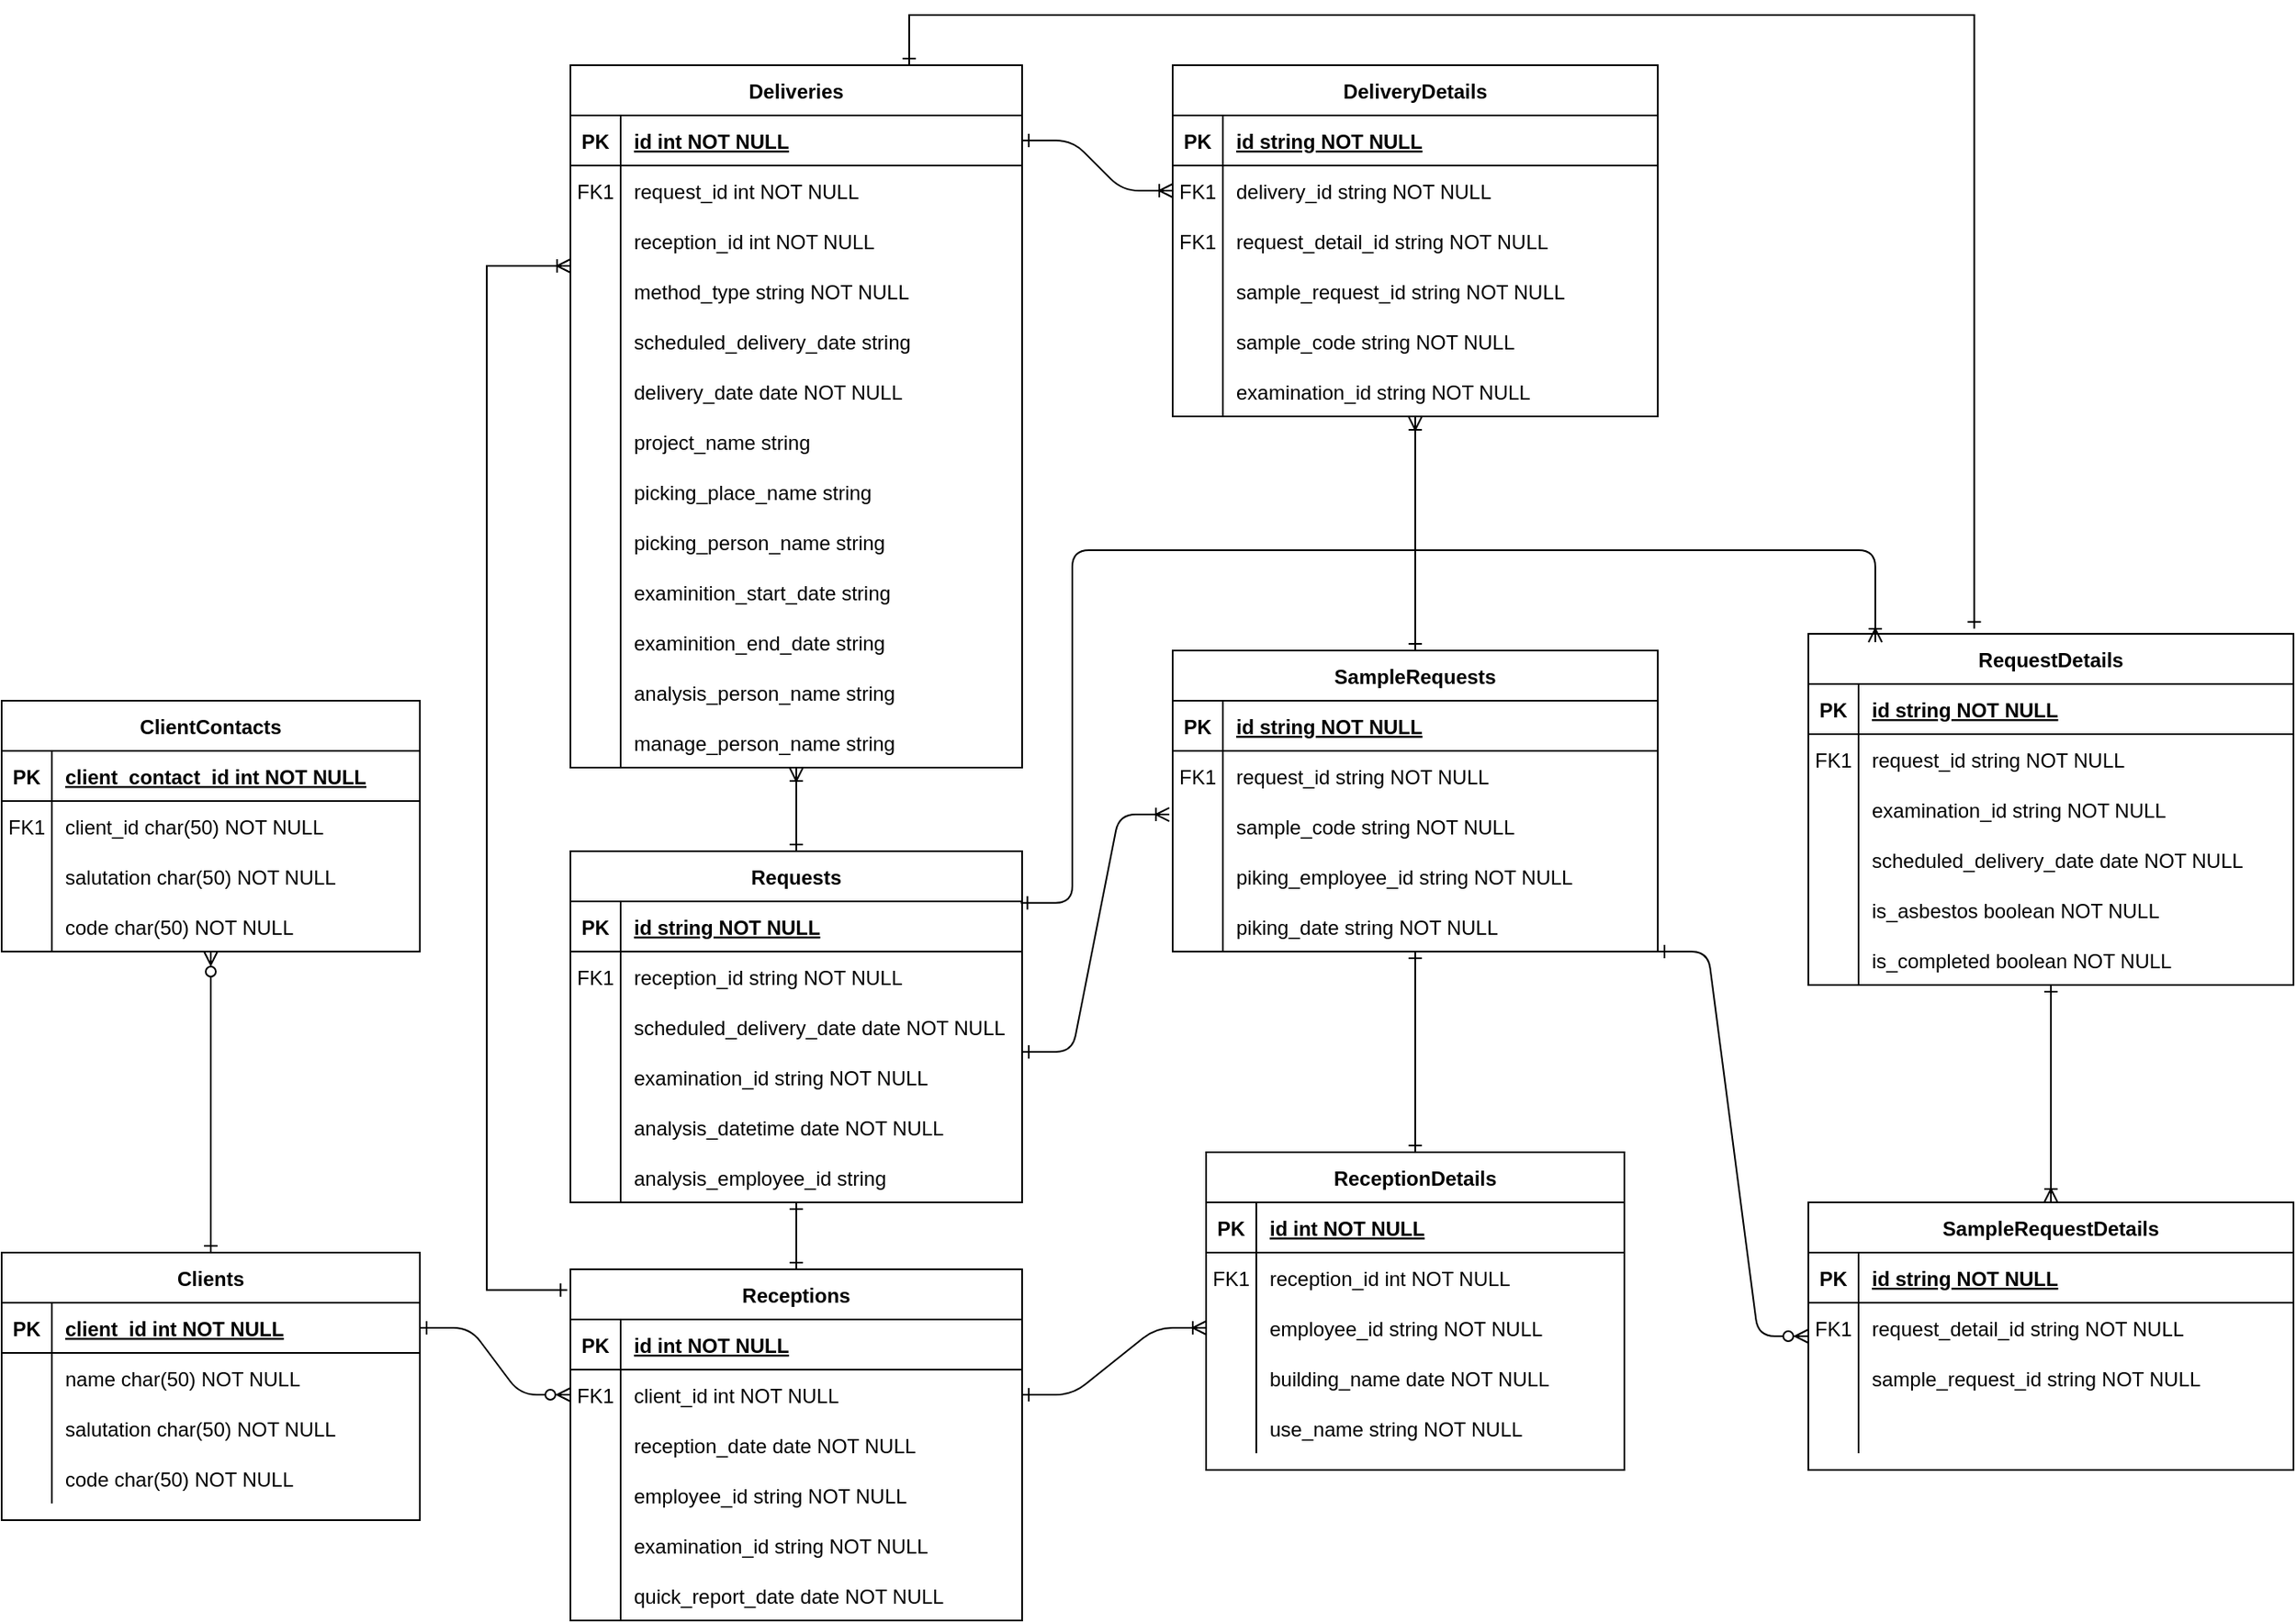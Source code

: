 <mxfile version="21.6.2" type="github">
  <diagram id="R2lEEEUBdFMjLlhIrx00" name="E-R図">
    <mxGraphModel dx="1597" dy="1379" grid="1" gridSize="10" guides="1" tooltips="1" connect="1" arrows="1" fold="1" page="1" pageScale="1" pageWidth="1654" pageHeight="1169" math="0" shadow="0" extFonts="Permanent Marker^https://fonts.googleapis.com/css?family=Permanent+Marker">
      <root>
        <mxCell id="0" />
        <mxCell id="1" parent="0" />
        <mxCell id="C-vyLk0tnHw3VtMMgP7b-1" value="" style="edgeStyle=entityRelationEdgeStyle;endArrow=ERzeroToMany;startArrow=ERone;endFill=1;startFill=0;" parent="1" source="C-vyLk0tnHw3VtMMgP7b-24" target="C-vyLk0tnHw3VtMMgP7b-6" edge="1">
          <mxGeometry width="100" height="100" relative="1" as="geometry">
            <mxPoint x="252" y="1250" as="sourcePoint" />
            <mxPoint x="352" y="1150" as="targetPoint" />
          </mxGeometry>
        </mxCell>
        <mxCell id="C-vyLk0tnHw3VtMMgP7b-12" value="" style="edgeStyle=entityRelationEdgeStyle;endArrow=ERoneToMany;startArrow=ERone;endFill=0;startFill=0;entryX=0;entryY=0.5;entryDx=0;entryDy=0;" parent="1" source="C-vyLk0tnHw3VtMMgP7b-6" target="CFKgDJ76gKSAeNFdbBYh-8" edge="1">
          <mxGeometry width="100" height="100" relative="1" as="geometry">
            <mxPoint x="510" y="780" as="sourcePoint" />
            <mxPoint x="510" y="1050" as="targetPoint" />
            <Array as="points">
              <mxPoint x="515" y="870" />
              <mxPoint x="515" y="910" />
              <mxPoint x="520" y="915" />
            </Array>
          </mxGeometry>
        </mxCell>
        <mxCell id="C-vyLk0tnHw3VtMMgP7b-2" value="Receptions" style="shape=table;startSize=30;container=1;collapsible=1;childLayout=tableLayout;fixedRows=1;rowLines=0;fontStyle=1;align=center;resizeLast=1;" parent="1" vertex="1">
          <mxGeometry x="390" y="790" width="270" height="210" as="geometry" />
        </mxCell>
        <mxCell id="C-vyLk0tnHw3VtMMgP7b-3" value="" style="shape=partialRectangle;collapsible=0;dropTarget=0;pointerEvents=0;fillColor=none;points=[[0,0.5],[1,0.5]];portConstraint=eastwest;top=0;left=0;right=0;bottom=1;" parent="C-vyLk0tnHw3VtMMgP7b-2" vertex="1">
          <mxGeometry y="30" width="270" height="30" as="geometry" />
        </mxCell>
        <mxCell id="C-vyLk0tnHw3VtMMgP7b-4" value="PK" style="shape=partialRectangle;overflow=hidden;connectable=0;fillColor=none;top=0;left=0;bottom=0;right=0;fontStyle=1;" parent="C-vyLk0tnHw3VtMMgP7b-3" vertex="1">
          <mxGeometry width="30" height="30" as="geometry">
            <mxRectangle width="30" height="30" as="alternateBounds" />
          </mxGeometry>
        </mxCell>
        <mxCell id="C-vyLk0tnHw3VtMMgP7b-5" value="id int NOT NULL " style="shape=partialRectangle;overflow=hidden;connectable=0;fillColor=none;top=0;left=0;bottom=0;right=0;align=left;spacingLeft=6;fontStyle=5;" parent="C-vyLk0tnHw3VtMMgP7b-3" vertex="1">
          <mxGeometry x="30" width="240" height="30" as="geometry">
            <mxRectangle width="240" height="30" as="alternateBounds" />
          </mxGeometry>
        </mxCell>
        <mxCell id="C-vyLk0tnHw3VtMMgP7b-6" value="" style="shape=partialRectangle;collapsible=0;dropTarget=0;pointerEvents=0;fillColor=none;points=[[0,0.5],[1,0.5]];portConstraint=eastwest;top=0;left=0;right=0;bottom=0;" parent="C-vyLk0tnHw3VtMMgP7b-2" vertex="1">
          <mxGeometry y="60" width="270" height="30" as="geometry" />
        </mxCell>
        <mxCell id="C-vyLk0tnHw3VtMMgP7b-7" value="FK1" style="shape=partialRectangle;overflow=hidden;connectable=0;fillColor=none;top=0;left=0;bottom=0;right=0;" parent="C-vyLk0tnHw3VtMMgP7b-6" vertex="1">
          <mxGeometry width="30" height="30" as="geometry">
            <mxRectangle width="30" height="30" as="alternateBounds" />
          </mxGeometry>
        </mxCell>
        <mxCell id="C-vyLk0tnHw3VtMMgP7b-8" value="client_id int NOT NULL" style="shape=partialRectangle;overflow=hidden;connectable=0;fillColor=none;top=0;left=0;bottom=0;right=0;align=left;spacingLeft=6;" parent="C-vyLk0tnHw3VtMMgP7b-6" vertex="1">
          <mxGeometry x="30" width="240" height="30" as="geometry">
            <mxRectangle width="240" height="30" as="alternateBounds" />
          </mxGeometry>
        </mxCell>
        <mxCell id="C-vyLk0tnHw3VtMMgP7b-9" value="" style="shape=partialRectangle;collapsible=0;dropTarget=0;pointerEvents=0;fillColor=none;points=[[0,0.5],[1,0.5]];portConstraint=eastwest;top=0;left=0;right=0;bottom=0;" parent="C-vyLk0tnHw3VtMMgP7b-2" vertex="1">
          <mxGeometry y="90" width="270" height="30" as="geometry" />
        </mxCell>
        <mxCell id="C-vyLk0tnHw3VtMMgP7b-10" value="" style="shape=partialRectangle;overflow=hidden;connectable=0;fillColor=none;top=0;left=0;bottom=0;right=0;" parent="C-vyLk0tnHw3VtMMgP7b-9" vertex="1">
          <mxGeometry width="30" height="30" as="geometry">
            <mxRectangle width="30" height="30" as="alternateBounds" />
          </mxGeometry>
        </mxCell>
        <mxCell id="C-vyLk0tnHw3VtMMgP7b-11" value="reception_date date NOT NULL" style="shape=partialRectangle;overflow=hidden;connectable=0;fillColor=none;top=0;left=0;bottom=0;right=0;align=left;spacingLeft=6;" parent="C-vyLk0tnHw3VtMMgP7b-9" vertex="1">
          <mxGeometry x="30" width="240" height="30" as="geometry">
            <mxRectangle width="240" height="30" as="alternateBounds" />
          </mxGeometry>
        </mxCell>
        <mxCell id="CFKgDJ76gKSAeNFdbBYh-47" value="" style="shape=partialRectangle;collapsible=0;dropTarget=0;pointerEvents=0;fillColor=none;points=[[0,0.5],[1,0.5]];portConstraint=eastwest;top=0;left=0;right=0;bottom=0;" vertex="1" parent="C-vyLk0tnHw3VtMMgP7b-2">
          <mxGeometry y="120" width="270" height="30" as="geometry" />
        </mxCell>
        <mxCell id="CFKgDJ76gKSAeNFdbBYh-48" value="" style="shape=partialRectangle;overflow=hidden;connectable=0;fillColor=none;top=0;left=0;bottom=0;right=0;" vertex="1" parent="CFKgDJ76gKSAeNFdbBYh-47">
          <mxGeometry width="30" height="30" as="geometry">
            <mxRectangle width="30" height="30" as="alternateBounds" />
          </mxGeometry>
        </mxCell>
        <mxCell id="CFKgDJ76gKSAeNFdbBYh-49" value="employee_id string NOT NULL" style="shape=partialRectangle;overflow=hidden;connectable=0;fillColor=none;top=0;left=0;bottom=0;right=0;align=left;spacingLeft=6;" vertex="1" parent="CFKgDJ76gKSAeNFdbBYh-47">
          <mxGeometry x="30" width="240" height="30" as="geometry">
            <mxRectangle width="240" height="30" as="alternateBounds" />
          </mxGeometry>
        </mxCell>
        <mxCell id="CFKgDJ76gKSAeNFdbBYh-242" value="" style="shape=partialRectangle;collapsible=0;dropTarget=0;pointerEvents=0;fillColor=none;points=[[0,0.5],[1,0.5]];portConstraint=eastwest;top=0;left=0;right=0;bottom=0;" vertex="1" parent="C-vyLk0tnHw3VtMMgP7b-2">
          <mxGeometry y="150" width="270" height="30" as="geometry" />
        </mxCell>
        <mxCell id="CFKgDJ76gKSAeNFdbBYh-243" value="" style="shape=partialRectangle;overflow=hidden;connectable=0;fillColor=none;top=0;left=0;bottom=0;right=0;" vertex="1" parent="CFKgDJ76gKSAeNFdbBYh-242">
          <mxGeometry width="30" height="30" as="geometry">
            <mxRectangle width="30" height="30" as="alternateBounds" />
          </mxGeometry>
        </mxCell>
        <mxCell id="CFKgDJ76gKSAeNFdbBYh-244" value="examination_id string NOT NULL" style="shape=partialRectangle;overflow=hidden;connectable=0;fillColor=none;top=0;left=0;bottom=0;right=0;align=left;spacingLeft=6;" vertex="1" parent="CFKgDJ76gKSAeNFdbBYh-242">
          <mxGeometry x="30" width="240" height="30" as="geometry">
            <mxRectangle width="240" height="30" as="alternateBounds" />
          </mxGeometry>
        </mxCell>
        <mxCell id="CFKgDJ76gKSAeNFdbBYh-316" value="" style="shape=partialRectangle;collapsible=0;dropTarget=0;pointerEvents=0;fillColor=none;points=[[0,0.5],[1,0.5]];portConstraint=eastwest;top=0;left=0;right=0;bottom=0;" vertex="1" parent="C-vyLk0tnHw3VtMMgP7b-2">
          <mxGeometry y="180" width="270" height="30" as="geometry" />
        </mxCell>
        <mxCell id="CFKgDJ76gKSAeNFdbBYh-317" value="" style="shape=partialRectangle;overflow=hidden;connectable=0;fillColor=none;top=0;left=0;bottom=0;right=0;" vertex="1" parent="CFKgDJ76gKSAeNFdbBYh-316">
          <mxGeometry width="30" height="30" as="geometry">
            <mxRectangle width="30" height="30" as="alternateBounds" />
          </mxGeometry>
        </mxCell>
        <mxCell id="CFKgDJ76gKSAeNFdbBYh-318" value="quick_report_date date NOT NULL" style="shape=partialRectangle;overflow=hidden;connectable=0;fillColor=none;top=0;left=0;bottom=0;right=0;align=left;spacingLeft=6;" vertex="1" parent="CFKgDJ76gKSAeNFdbBYh-316">
          <mxGeometry x="30" width="240" height="30" as="geometry">
            <mxRectangle width="240" height="30" as="alternateBounds" />
          </mxGeometry>
        </mxCell>
        <mxCell id="CFKgDJ76gKSAeNFdbBYh-269" style="edgeStyle=orthogonalEdgeStyle;rounded=0;orthogonalLoop=1;jettySize=auto;html=1;exitX=0.75;exitY=0;exitDx=0;exitDy=0;entryX=0.342;entryY=-0.015;entryDx=0;entryDy=0;entryPerimeter=0;startArrow=ERone;startFill=0;endArrow=ERone;endFill=0;" edge="1" parent="1" source="C-vyLk0tnHw3VtMMgP7b-13" target="CFKgDJ76gKSAeNFdbBYh-143">
          <mxGeometry relative="1" as="geometry">
            <Array as="points">
              <mxPoint x="592" y="40" />
              <mxPoint x="1229" y="40" />
            </Array>
          </mxGeometry>
        </mxCell>
        <mxCell id="C-vyLk0tnHw3VtMMgP7b-13" value="Deliveries" style="shape=table;startSize=30;container=1;collapsible=1;childLayout=tableLayout;fixedRows=1;rowLines=0;fontStyle=1;align=center;resizeLast=1;" parent="1" vertex="1">
          <mxGeometry x="390" y="70" width="270" height="420" as="geometry" />
        </mxCell>
        <mxCell id="C-vyLk0tnHw3VtMMgP7b-14" value="" style="shape=partialRectangle;collapsible=0;dropTarget=0;pointerEvents=0;fillColor=none;points=[[0,0.5],[1,0.5]];portConstraint=eastwest;top=0;left=0;right=0;bottom=1;" parent="C-vyLk0tnHw3VtMMgP7b-13" vertex="1">
          <mxGeometry y="30" width="270" height="30" as="geometry" />
        </mxCell>
        <mxCell id="C-vyLk0tnHw3VtMMgP7b-15" value="PK" style="shape=partialRectangle;overflow=hidden;connectable=0;fillColor=none;top=0;left=0;bottom=0;right=0;fontStyle=1;" parent="C-vyLk0tnHw3VtMMgP7b-14" vertex="1">
          <mxGeometry width="30" height="30" as="geometry">
            <mxRectangle width="30" height="30" as="alternateBounds" />
          </mxGeometry>
        </mxCell>
        <mxCell id="C-vyLk0tnHw3VtMMgP7b-16" value="id int NOT NULL " style="shape=partialRectangle;overflow=hidden;connectable=0;fillColor=none;top=0;left=0;bottom=0;right=0;align=left;spacingLeft=6;fontStyle=5;" parent="C-vyLk0tnHw3VtMMgP7b-14" vertex="1">
          <mxGeometry x="30" width="240" height="30" as="geometry">
            <mxRectangle width="240" height="30" as="alternateBounds" />
          </mxGeometry>
        </mxCell>
        <mxCell id="C-vyLk0tnHw3VtMMgP7b-17" value="" style="shape=partialRectangle;collapsible=0;dropTarget=0;pointerEvents=0;fillColor=none;points=[[0,0.5],[1,0.5]];portConstraint=eastwest;top=0;left=0;right=0;bottom=0;" parent="C-vyLk0tnHw3VtMMgP7b-13" vertex="1">
          <mxGeometry y="60" width="270" height="30" as="geometry" />
        </mxCell>
        <mxCell id="C-vyLk0tnHw3VtMMgP7b-18" value="FK1" style="shape=partialRectangle;overflow=hidden;connectable=0;fillColor=none;top=0;left=0;bottom=0;right=0;" parent="C-vyLk0tnHw3VtMMgP7b-17" vertex="1">
          <mxGeometry width="30" height="30" as="geometry">
            <mxRectangle width="30" height="30" as="alternateBounds" />
          </mxGeometry>
        </mxCell>
        <mxCell id="C-vyLk0tnHw3VtMMgP7b-19" value="request_id int NOT NULL" style="shape=partialRectangle;overflow=hidden;connectable=0;fillColor=none;top=0;left=0;bottom=0;right=0;align=left;spacingLeft=6;" parent="C-vyLk0tnHw3VtMMgP7b-17" vertex="1">
          <mxGeometry x="30" width="240" height="30" as="geometry">
            <mxRectangle width="240" height="30" as="alternateBounds" />
          </mxGeometry>
        </mxCell>
        <mxCell id="CFKgDJ76gKSAeNFdbBYh-251" value="" style="shape=partialRectangle;collapsible=0;dropTarget=0;pointerEvents=0;fillColor=none;points=[[0,0.5],[1,0.5]];portConstraint=eastwest;top=0;left=0;right=0;bottom=0;" vertex="1" parent="C-vyLk0tnHw3VtMMgP7b-13">
          <mxGeometry y="90" width="270" height="30" as="geometry" />
        </mxCell>
        <mxCell id="CFKgDJ76gKSAeNFdbBYh-252" value="" style="shape=partialRectangle;overflow=hidden;connectable=0;fillColor=none;top=0;left=0;bottom=0;right=0;" vertex="1" parent="CFKgDJ76gKSAeNFdbBYh-251">
          <mxGeometry width="30" height="30" as="geometry">
            <mxRectangle width="30" height="30" as="alternateBounds" />
          </mxGeometry>
        </mxCell>
        <mxCell id="CFKgDJ76gKSAeNFdbBYh-253" value="reception_id int NOT NULL" style="shape=partialRectangle;overflow=hidden;connectable=0;fillColor=none;top=0;left=0;bottom=0;right=0;align=left;spacingLeft=6;" vertex="1" parent="CFKgDJ76gKSAeNFdbBYh-251">
          <mxGeometry x="30" width="240" height="30" as="geometry">
            <mxRectangle width="240" height="30" as="alternateBounds" />
          </mxGeometry>
        </mxCell>
        <mxCell id="CFKgDJ76gKSAeNFdbBYh-319" value="" style="shape=partialRectangle;collapsible=0;dropTarget=0;pointerEvents=0;fillColor=none;points=[[0,0.5],[1,0.5]];portConstraint=eastwest;top=0;left=0;right=0;bottom=0;" vertex="1" parent="C-vyLk0tnHw3VtMMgP7b-13">
          <mxGeometry y="120" width="270" height="30" as="geometry" />
        </mxCell>
        <mxCell id="CFKgDJ76gKSAeNFdbBYh-320" value="" style="shape=partialRectangle;overflow=hidden;connectable=0;fillColor=none;top=0;left=0;bottom=0;right=0;" vertex="1" parent="CFKgDJ76gKSAeNFdbBYh-319">
          <mxGeometry width="30" height="30" as="geometry">
            <mxRectangle width="30" height="30" as="alternateBounds" />
          </mxGeometry>
        </mxCell>
        <mxCell id="CFKgDJ76gKSAeNFdbBYh-321" value="method_type string NOT NULL" style="shape=partialRectangle;overflow=hidden;connectable=0;fillColor=none;top=0;left=0;bottom=0;right=0;align=left;spacingLeft=6;" vertex="1" parent="CFKgDJ76gKSAeNFdbBYh-319">
          <mxGeometry x="30" width="240" height="30" as="geometry">
            <mxRectangle width="240" height="30" as="alternateBounds" />
          </mxGeometry>
        </mxCell>
        <mxCell id="C-vyLk0tnHw3VtMMgP7b-20" value="" style="shape=partialRectangle;collapsible=0;dropTarget=0;pointerEvents=0;fillColor=none;points=[[0,0.5],[1,0.5]];portConstraint=eastwest;top=0;left=0;right=0;bottom=0;" parent="C-vyLk0tnHw3VtMMgP7b-13" vertex="1">
          <mxGeometry y="150" width="270" height="30" as="geometry" />
        </mxCell>
        <mxCell id="C-vyLk0tnHw3VtMMgP7b-21" value="" style="shape=partialRectangle;overflow=hidden;connectable=0;fillColor=none;top=0;left=0;bottom=0;right=0;" parent="C-vyLk0tnHw3VtMMgP7b-20" vertex="1">
          <mxGeometry width="30" height="30" as="geometry">
            <mxRectangle width="30" height="30" as="alternateBounds" />
          </mxGeometry>
        </mxCell>
        <mxCell id="C-vyLk0tnHw3VtMMgP7b-22" value="scheduled_delivery_date string" style="shape=partialRectangle;overflow=hidden;connectable=0;fillColor=none;top=0;left=0;bottom=0;right=0;align=left;spacingLeft=6;" parent="C-vyLk0tnHw3VtMMgP7b-20" vertex="1">
          <mxGeometry x="30" width="240" height="30" as="geometry">
            <mxRectangle width="240" height="30" as="alternateBounds" />
          </mxGeometry>
        </mxCell>
        <mxCell id="CFKgDJ76gKSAeNFdbBYh-257" value="" style="shape=partialRectangle;collapsible=0;dropTarget=0;pointerEvents=0;fillColor=none;points=[[0,0.5],[1,0.5]];portConstraint=eastwest;top=0;left=0;right=0;bottom=0;" vertex="1" parent="C-vyLk0tnHw3VtMMgP7b-13">
          <mxGeometry y="180" width="270" height="30" as="geometry" />
        </mxCell>
        <mxCell id="CFKgDJ76gKSAeNFdbBYh-258" value="" style="shape=partialRectangle;overflow=hidden;connectable=0;fillColor=none;top=0;left=0;bottom=0;right=0;" vertex="1" parent="CFKgDJ76gKSAeNFdbBYh-257">
          <mxGeometry width="30" height="30" as="geometry">
            <mxRectangle width="30" height="30" as="alternateBounds" />
          </mxGeometry>
        </mxCell>
        <mxCell id="CFKgDJ76gKSAeNFdbBYh-259" value="delivery_date date NOT NULL" style="shape=partialRectangle;overflow=hidden;connectable=0;fillColor=none;top=0;left=0;bottom=0;right=0;align=left;spacingLeft=6;" vertex="1" parent="CFKgDJ76gKSAeNFdbBYh-257">
          <mxGeometry x="30" width="240" height="30" as="geometry">
            <mxRectangle width="240" height="30" as="alternateBounds" />
          </mxGeometry>
        </mxCell>
        <mxCell id="CFKgDJ76gKSAeNFdbBYh-291" value="" style="shape=partialRectangle;collapsible=0;dropTarget=0;pointerEvents=0;fillColor=none;points=[[0,0.5],[1,0.5]];portConstraint=eastwest;top=0;left=0;right=0;bottom=0;" vertex="1" parent="C-vyLk0tnHw3VtMMgP7b-13">
          <mxGeometry y="210" width="270" height="30" as="geometry" />
        </mxCell>
        <mxCell id="CFKgDJ76gKSAeNFdbBYh-292" value="" style="shape=partialRectangle;overflow=hidden;connectable=0;fillColor=none;top=0;left=0;bottom=0;right=0;" vertex="1" parent="CFKgDJ76gKSAeNFdbBYh-291">
          <mxGeometry width="30" height="30" as="geometry">
            <mxRectangle width="30" height="30" as="alternateBounds" />
          </mxGeometry>
        </mxCell>
        <mxCell id="CFKgDJ76gKSAeNFdbBYh-293" value="project_name string" style="shape=partialRectangle;overflow=hidden;connectable=0;fillColor=none;top=0;left=0;bottom=0;right=0;align=left;spacingLeft=6;" vertex="1" parent="CFKgDJ76gKSAeNFdbBYh-291">
          <mxGeometry x="30" width="240" height="30" as="geometry">
            <mxRectangle width="240" height="30" as="alternateBounds" />
          </mxGeometry>
        </mxCell>
        <mxCell id="CFKgDJ76gKSAeNFdbBYh-294" value="" style="shape=partialRectangle;collapsible=0;dropTarget=0;pointerEvents=0;fillColor=none;points=[[0,0.5],[1,0.5]];portConstraint=eastwest;top=0;left=0;right=0;bottom=0;" vertex="1" parent="C-vyLk0tnHw3VtMMgP7b-13">
          <mxGeometry y="240" width="270" height="30" as="geometry" />
        </mxCell>
        <mxCell id="CFKgDJ76gKSAeNFdbBYh-295" value="" style="shape=partialRectangle;overflow=hidden;connectable=0;fillColor=none;top=0;left=0;bottom=0;right=0;" vertex="1" parent="CFKgDJ76gKSAeNFdbBYh-294">
          <mxGeometry width="30" height="30" as="geometry">
            <mxRectangle width="30" height="30" as="alternateBounds" />
          </mxGeometry>
        </mxCell>
        <mxCell id="CFKgDJ76gKSAeNFdbBYh-296" value="picking_place_name string" style="shape=partialRectangle;overflow=hidden;connectable=0;fillColor=none;top=0;left=0;bottom=0;right=0;align=left;spacingLeft=6;" vertex="1" parent="CFKgDJ76gKSAeNFdbBYh-294">
          <mxGeometry x="30" width="240" height="30" as="geometry">
            <mxRectangle width="240" height="30" as="alternateBounds" />
          </mxGeometry>
        </mxCell>
        <mxCell id="CFKgDJ76gKSAeNFdbBYh-297" value="" style="shape=partialRectangle;collapsible=0;dropTarget=0;pointerEvents=0;fillColor=none;points=[[0,0.5],[1,0.5]];portConstraint=eastwest;top=0;left=0;right=0;bottom=0;" vertex="1" parent="C-vyLk0tnHw3VtMMgP7b-13">
          <mxGeometry y="270" width="270" height="30" as="geometry" />
        </mxCell>
        <mxCell id="CFKgDJ76gKSAeNFdbBYh-298" value="" style="shape=partialRectangle;overflow=hidden;connectable=0;fillColor=none;top=0;left=0;bottom=0;right=0;" vertex="1" parent="CFKgDJ76gKSAeNFdbBYh-297">
          <mxGeometry width="30" height="30" as="geometry">
            <mxRectangle width="30" height="30" as="alternateBounds" />
          </mxGeometry>
        </mxCell>
        <mxCell id="CFKgDJ76gKSAeNFdbBYh-299" value="picking_person_name string" style="shape=partialRectangle;overflow=hidden;connectable=0;fillColor=none;top=0;left=0;bottom=0;right=0;align=left;spacingLeft=6;" vertex="1" parent="CFKgDJ76gKSAeNFdbBYh-297">
          <mxGeometry x="30" width="240" height="30" as="geometry">
            <mxRectangle width="240" height="30" as="alternateBounds" />
          </mxGeometry>
        </mxCell>
        <mxCell id="CFKgDJ76gKSAeNFdbBYh-300" value="" style="shape=partialRectangle;collapsible=0;dropTarget=0;pointerEvents=0;fillColor=none;points=[[0,0.5],[1,0.5]];portConstraint=eastwest;top=0;left=0;right=0;bottom=0;" vertex="1" parent="C-vyLk0tnHw3VtMMgP7b-13">
          <mxGeometry y="300" width="270" height="30" as="geometry" />
        </mxCell>
        <mxCell id="CFKgDJ76gKSAeNFdbBYh-301" value="" style="shape=partialRectangle;overflow=hidden;connectable=0;fillColor=none;top=0;left=0;bottom=0;right=0;" vertex="1" parent="CFKgDJ76gKSAeNFdbBYh-300">
          <mxGeometry width="30" height="30" as="geometry">
            <mxRectangle width="30" height="30" as="alternateBounds" />
          </mxGeometry>
        </mxCell>
        <mxCell id="CFKgDJ76gKSAeNFdbBYh-302" value="examinition_start_date string" style="shape=partialRectangle;overflow=hidden;connectable=0;fillColor=none;top=0;left=0;bottom=0;right=0;align=left;spacingLeft=6;" vertex="1" parent="CFKgDJ76gKSAeNFdbBYh-300">
          <mxGeometry x="30" width="240" height="30" as="geometry">
            <mxRectangle width="240" height="30" as="alternateBounds" />
          </mxGeometry>
        </mxCell>
        <mxCell id="CFKgDJ76gKSAeNFdbBYh-303" value="" style="shape=partialRectangle;collapsible=0;dropTarget=0;pointerEvents=0;fillColor=none;points=[[0,0.5],[1,0.5]];portConstraint=eastwest;top=0;left=0;right=0;bottom=0;" vertex="1" parent="C-vyLk0tnHw3VtMMgP7b-13">
          <mxGeometry y="330" width="270" height="30" as="geometry" />
        </mxCell>
        <mxCell id="CFKgDJ76gKSAeNFdbBYh-304" value="" style="shape=partialRectangle;overflow=hidden;connectable=0;fillColor=none;top=0;left=0;bottom=0;right=0;" vertex="1" parent="CFKgDJ76gKSAeNFdbBYh-303">
          <mxGeometry width="30" height="30" as="geometry">
            <mxRectangle width="30" height="30" as="alternateBounds" />
          </mxGeometry>
        </mxCell>
        <mxCell id="CFKgDJ76gKSAeNFdbBYh-305" value="examinition_end_date string" style="shape=partialRectangle;overflow=hidden;connectable=0;fillColor=none;top=0;left=0;bottom=0;right=0;align=left;spacingLeft=6;" vertex="1" parent="CFKgDJ76gKSAeNFdbBYh-303">
          <mxGeometry x="30" width="240" height="30" as="geometry">
            <mxRectangle width="240" height="30" as="alternateBounds" />
          </mxGeometry>
        </mxCell>
        <mxCell id="CFKgDJ76gKSAeNFdbBYh-307" value="" style="shape=partialRectangle;collapsible=0;dropTarget=0;pointerEvents=0;fillColor=none;points=[[0,0.5],[1,0.5]];portConstraint=eastwest;top=0;left=0;right=0;bottom=0;" vertex="1" parent="C-vyLk0tnHw3VtMMgP7b-13">
          <mxGeometry y="360" width="270" height="30" as="geometry" />
        </mxCell>
        <mxCell id="CFKgDJ76gKSAeNFdbBYh-308" value="" style="shape=partialRectangle;overflow=hidden;connectable=0;fillColor=none;top=0;left=0;bottom=0;right=0;" vertex="1" parent="CFKgDJ76gKSAeNFdbBYh-307">
          <mxGeometry width="30" height="30" as="geometry">
            <mxRectangle width="30" height="30" as="alternateBounds" />
          </mxGeometry>
        </mxCell>
        <mxCell id="CFKgDJ76gKSAeNFdbBYh-309" value="analysis_person_name string" style="shape=partialRectangle;overflow=hidden;connectable=0;fillColor=none;top=0;left=0;bottom=0;right=0;align=left;spacingLeft=6;" vertex="1" parent="CFKgDJ76gKSAeNFdbBYh-307">
          <mxGeometry x="30" width="240" height="30" as="geometry">
            <mxRectangle width="240" height="30" as="alternateBounds" />
          </mxGeometry>
        </mxCell>
        <mxCell id="CFKgDJ76gKSAeNFdbBYh-310" value="" style="shape=partialRectangle;collapsible=0;dropTarget=0;pointerEvents=0;fillColor=none;points=[[0,0.5],[1,0.5]];portConstraint=eastwest;top=0;left=0;right=0;bottom=0;" vertex="1" parent="C-vyLk0tnHw3VtMMgP7b-13">
          <mxGeometry y="390" width="270" height="30" as="geometry" />
        </mxCell>
        <mxCell id="CFKgDJ76gKSAeNFdbBYh-311" value="" style="shape=partialRectangle;overflow=hidden;connectable=0;fillColor=none;top=0;left=0;bottom=0;right=0;" vertex="1" parent="CFKgDJ76gKSAeNFdbBYh-310">
          <mxGeometry width="30" height="30" as="geometry">
            <mxRectangle width="30" height="30" as="alternateBounds" />
          </mxGeometry>
        </mxCell>
        <mxCell id="CFKgDJ76gKSAeNFdbBYh-312" value="manage_person_name string" style="shape=partialRectangle;overflow=hidden;connectable=0;fillColor=none;top=0;left=0;bottom=0;right=0;align=left;spacingLeft=6;" vertex="1" parent="CFKgDJ76gKSAeNFdbBYh-310">
          <mxGeometry x="30" width="240" height="30" as="geometry">
            <mxRectangle width="240" height="30" as="alternateBounds" />
          </mxGeometry>
        </mxCell>
        <mxCell id="C-vyLk0tnHw3VtMMgP7b-23" value="Clients" style="shape=table;startSize=30;container=1;collapsible=1;childLayout=tableLayout;fixedRows=1;rowLines=0;fontStyle=1;align=center;resizeLast=1;" parent="1" vertex="1">
          <mxGeometry x="50" y="780" width="250" height="160" as="geometry" />
        </mxCell>
        <mxCell id="C-vyLk0tnHw3VtMMgP7b-24" value="" style="shape=partialRectangle;collapsible=0;dropTarget=0;pointerEvents=0;fillColor=none;points=[[0,0.5],[1,0.5]];portConstraint=eastwest;top=0;left=0;right=0;bottom=1;" parent="C-vyLk0tnHw3VtMMgP7b-23" vertex="1">
          <mxGeometry y="30" width="250" height="30" as="geometry" />
        </mxCell>
        <mxCell id="C-vyLk0tnHw3VtMMgP7b-25" value="PK" style="shape=partialRectangle;overflow=hidden;connectable=0;fillColor=none;top=0;left=0;bottom=0;right=0;fontStyle=1;" parent="C-vyLk0tnHw3VtMMgP7b-24" vertex="1">
          <mxGeometry width="30" height="30" as="geometry">
            <mxRectangle width="30" height="30" as="alternateBounds" />
          </mxGeometry>
        </mxCell>
        <mxCell id="C-vyLk0tnHw3VtMMgP7b-26" value="client_id int NOT NULL " style="shape=partialRectangle;overflow=hidden;connectable=0;fillColor=none;top=0;left=0;bottom=0;right=0;align=left;spacingLeft=6;fontStyle=5;" parent="C-vyLk0tnHw3VtMMgP7b-24" vertex="1">
          <mxGeometry x="30" width="220" height="30" as="geometry">
            <mxRectangle width="220" height="30" as="alternateBounds" />
          </mxGeometry>
        </mxCell>
        <mxCell id="C-vyLk0tnHw3VtMMgP7b-27" value="" style="shape=partialRectangle;collapsible=0;dropTarget=0;pointerEvents=0;fillColor=none;points=[[0,0.5],[1,0.5]];portConstraint=eastwest;top=0;left=0;right=0;bottom=0;" parent="C-vyLk0tnHw3VtMMgP7b-23" vertex="1">
          <mxGeometry y="60" width="250" height="30" as="geometry" />
        </mxCell>
        <mxCell id="C-vyLk0tnHw3VtMMgP7b-28" value="" style="shape=partialRectangle;overflow=hidden;connectable=0;fillColor=none;top=0;left=0;bottom=0;right=0;" parent="C-vyLk0tnHw3VtMMgP7b-27" vertex="1">
          <mxGeometry width="30" height="30" as="geometry">
            <mxRectangle width="30" height="30" as="alternateBounds" />
          </mxGeometry>
        </mxCell>
        <mxCell id="C-vyLk0tnHw3VtMMgP7b-29" value="name char(50) NOT NULL" style="shape=partialRectangle;overflow=hidden;connectable=0;fillColor=none;top=0;left=0;bottom=0;right=0;align=left;spacingLeft=6;" parent="C-vyLk0tnHw3VtMMgP7b-27" vertex="1">
          <mxGeometry x="30" width="220" height="30" as="geometry">
            <mxRectangle width="220" height="30" as="alternateBounds" />
          </mxGeometry>
        </mxCell>
        <mxCell id="CFKgDJ76gKSAeNFdbBYh-74" value="" style="shape=partialRectangle;collapsible=0;dropTarget=0;pointerEvents=0;fillColor=none;points=[[0,0.5],[1,0.5]];portConstraint=eastwest;top=0;left=0;right=0;bottom=0;" vertex="1" parent="C-vyLk0tnHw3VtMMgP7b-23">
          <mxGeometry y="90" width="250" height="30" as="geometry" />
        </mxCell>
        <mxCell id="CFKgDJ76gKSAeNFdbBYh-75" value="" style="shape=partialRectangle;overflow=hidden;connectable=0;fillColor=none;top=0;left=0;bottom=0;right=0;" vertex="1" parent="CFKgDJ76gKSAeNFdbBYh-74">
          <mxGeometry width="30" height="30" as="geometry">
            <mxRectangle width="30" height="30" as="alternateBounds" />
          </mxGeometry>
        </mxCell>
        <mxCell id="CFKgDJ76gKSAeNFdbBYh-76" value="salutation char(50) NOT NULL" style="shape=partialRectangle;overflow=hidden;connectable=0;fillColor=none;top=0;left=0;bottom=0;right=0;align=left;spacingLeft=6;" vertex="1" parent="CFKgDJ76gKSAeNFdbBYh-74">
          <mxGeometry x="30" width="220" height="30" as="geometry">
            <mxRectangle width="220" height="30" as="alternateBounds" />
          </mxGeometry>
        </mxCell>
        <mxCell id="CFKgDJ76gKSAeNFdbBYh-80" value="" style="shape=partialRectangle;collapsible=0;dropTarget=0;pointerEvents=0;fillColor=none;points=[[0,0.5],[1,0.5]];portConstraint=eastwest;top=0;left=0;right=0;bottom=0;" vertex="1" parent="C-vyLk0tnHw3VtMMgP7b-23">
          <mxGeometry y="120" width="250" height="30" as="geometry" />
        </mxCell>
        <mxCell id="CFKgDJ76gKSAeNFdbBYh-81" value="" style="shape=partialRectangle;overflow=hidden;connectable=0;fillColor=none;top=0;left=0;bottom=0;right=0;" vertex="1" parent="CFKgDJ76gKSAeNFdbBYh-80">
          <mxGeometry width="30" height="30" as="geometry">
            <mxRectangle width="30" height="30" as="alternateBounds" />
          </mxGeometry>
        </mxCell>
        <mxCell id="CFKgDJ76gKSAeNFdbBYh-82" value="code char(50) NOT NULL" style="shape=partialRectangle;overflow=hidden;connectable=0;fillColor=none;top=0;left=0;bottom=0;right=0;align=left;spacingLeft=6;" vertex="1" parent="CFKgDJ76gKSAeNFdbBYh-80">
          <mxGeometry x="30" width="220" height="30" as="geometry">
            <mxRectangle width="220" height="30" as="alternateBounds" />
          </mxGeometry>
        </mxCell>
        <mxCell id="CFKgDJ76gKSAeNFdbBYh-1" value="ReceptionDetails" style="shape=table;startSize=30;container=1;collapsible=1;childLayout=tableLayout;fixedRows=1;rowLines=0;fontStyle=1;align=center;resizeLast=1;" vertex="1" parent="1">
          <mxGeometry x="770" y="720" width="250" height="190" as="geometry" />
        </mxCell>
        <mxCell id="CFKgDJ76gKSAeNFdbBYh-2" value="" style="shape=partialRectangle;collapsible=0;dropTarget=0;pointerEvents=0;fillColor=none;points=[[0,0.5],[1,0.5]];portConstraint=eastwest;top=0;left=0;right=0;bottom=1;" vertex="1" parent="CFKgDJ76gKSAeNFdbBYh-1">
          <mxGeometry y="30" width="250" height="30" as="geometry" />
        </mxCell>
        <mxCell id="CFKgDJ76gKSAeNFdbBYh-3" value="PK" style="shape=partialRectangle;overflow=hidden;connectable=0;fillColor=none;top=0;left=0;bottom=0;right=0;fontStyle=1;" vertex="1" parent="CFKgDJ76gKSAeNFdbBYh-2">
          <mxGeometry width="30" height="30" as="geometry">
            <mxRectangle width="30" height="30" as="alternateBounds" />
          </mxGeometry>
        </mxCell>
        <mxCell id="CFKgDJ76gKSAeNFdbBYh-4" value="id int NOT NULL " style="shape=partialRectangle;overflow=hidden;connectable=0;fillColor=none;top=0;left=0;bottom=0;right=0;align=left;spacingLeft=6;fontStyle=5;" vertex="1" parent="CFKgDJ76gKSAeNFdbBYh-2">
          <mxGeometry x="30" width="220" height="30" as="geometry">
            <mxRectangle width="220" height="30" as="alternateBounds" />
          </mxGeometry>
        </mxCell>
        <mxCell id="CFKgDJ76gKSAeNFdbBYh-5" value="" style="shape=partialRectangle;collapsible=0;dropTarget=0;pointerEvents=0;fillColor=none;points=[[0,0.5],[1,0.5]];portConstraint=eastwest;top=0;left=0;right=0;bottom=0;" vertex="1" parent="CFKgDJ76gKSAeNFdbBYh-1">
          <mxGeometry y="60" width="250" height="30" as="geometry" />
        </mxCell>
        <mxCell id="CFKgDJ76gKSAeNFdbBYh-6" value="FK1" style="shape=partialRectangle;overflow=hidden;connectable=0;fillColor=none;top=0;left=0;bottom=0;right=0;" vertex="1" parent="CFKgDJ76gKSAeNFdbBYh-5">
          <mxGeometry width="30" height="30" as="geometry">
            <mxRectangle width="30" height="30" as="alternateBounds" />
          </mxGeometry>
        </mxCell>
        <mxCell id="CFKgDJ76gKSAeNFdbBYh-7" value="reception_id int NOT NULL" style="shape=partialRectangle;overflow=hidden;connectable=0;fillColor=none;top=0;left=0;bottom=0;right=0;align=left;spacingLeft=6;" vertex="1" parent="CFKgDJ76gKSAeNFdbBYh-5">
          <mxGeometry x="30" width="220" height="30" as="geometry">
            <mxRectangle width="220" height="30" as="alternateBounds" />
          </mxGeometry>
        </mxCell>
        <mxCell id="CFKgDJ76gKSAeNFdbBYh-8" value="" style="shape=partialRectangle;collapsible=0;dropTarget=0;pointerEvents=0;fillColor=none;points=[[0,0.5],[1,0.5]];portConstraint=eastwest;top=0;left=0;right=0;bottom=0;" vertex="1" parent="CFKgDJ76gKSAeNFdbBYh-1">
          <mxGeometry y="90" width="250" height="30" as="geometry" />
        </mxCell>
        <mxCell id="CFKgDJ76gKSAeNFdbBYh-9" value="" style="shape=partialRectangle;overflow=hidden;connectable=0;fillColor=none;top=0;left=0;bottom=0;right=0;" vertex="1" parent="CFKgDJ76gKSAeNFdbBYh-8">
          <mxGeometry width="30" height="30" as="geometry">
            <mxRectangle width="30" height="30" as="alternateBounds" />
          </mxGeometry>
        </mxCell>
        <mxCell id="CFKgDJ76gKSAeNFdbBYh-10" value="employee_id string NOT NULL" style="shape=partialRectangle;overflow=hidden;connectable=0;fillColor=none;top=0;left=0;bottom=0;right=0;align=left;spacingLeft=6;" vertex="1" parent="CFKgDJ76gKSAeNFdbBYh-8">
          <mxGeometry x="30" width="220" height="30" as="geometry">
            <mxRectangle width="220" height="30" as="alternateBounds" />
          </mxGeometry>
        </mxCell>
        <mxCell id="CFKgDJ76gKSAeNFdbBYh-11" value="" style="shape=partialRectangle;collapsible=0;dropTarget=0;pointerEvents=0;fillColor=none;points=[[0,0.5],[1,0.5]];portConstraint=eastwest;top=0;left=0;right=0;bottom=0;" vertex="1" parent="CFKgDJ76gKSAeNFdbBYh-1">
          <mxGeometry y="120" width="250" height="30" as="geometry" />
        </mxCell>
        <mxCell id="CFKgDJ76gKSAeNFdbBYh-12" value="" style="shape=partialRectangle;overflow=hidden;connectable=0;fillColor=none;top=0;left=0;bottom=0;right=0;" vertex="1" parent="CFKgDJ76gKSAeNFdbBYh-11">
          <mxGeometry width="30" height="30" as="geometry">
            <mxRectangle width="30" height="30" as="alternateBounds" />
          </mxGeometry>
        </mxCell>
        <mxCell id="CFKgDJ76gKSAeNFdbBYh-13" value="building_name date NOT NULL" style="shape=partialRectangle;overflow=hidden;connectable=0;fillColor=none;top=0;left=0;bottom=0;right=0;align=left;spacingLeft=6;" vertex="1" parent="CFKgDJ76gKSAeNFdbBYh-11">
          <mxGeometry x="30" width="220" height="30" as="geometry">
            <mxRectangle width="220" height="30" as="alternateBounds" />
          </mxGeometry>
        </mxCell>
        <mxCell id="CFKgDJ76gKSAeNFdbBYh-178" value="" style="shape=partialRectangle;collapsible=0;dropTarget=0;pointerEvents=0;fillColor=none;points=[[0,0.5],[1,0.5]];portConstraint=eastwest;top=0;left=0;right=0;bottom=0;" vertex="1" parent="CFKgDJ76gKSAeNFdbBYh-1">
          <mxGeometry y="150" width="250" height="30" as="geometry" />
        </mxCell>
        <mxCell id="CFKgDJ76gKSAeNFdbBYh-179" value="" style="shape=partialRectangle;overflow=hidden;connectable=0;fillColor=none;top=0;left=0;bottom=0;right=0;" vertex="1" parent="CFKgDJ76gKSAeNFdbBYh-178">
          <mxGeometry width="30" height="30" as="geometry">
            <mxRectangle width="30" height="30" as="alternateBounds" />
          </mxGeometry>
        </mxCell>
        <mxCell id="CFKgDJ76gKSAeNFdbBYh-180" value="use_name string NOT NULL" style="shape=partialRectangle;overflow=hidden;connectable=0;fillColor=none;top=0;left=0;bottom=0;right=0;align=left;spacingLeft=6;" vertex="1" parent="CFKgDJ76gKSAeNFdbBYh-178">
          <mxGeometry x="30" width="220" height="30" as="geometry">
            <mxRectangle width="220" height="30" as="alternateBounds" />
          </mxGeometry>
        </mxCell>
        <mxCell id="CFKgDJ76gKSAeNFdbBYh-83" value="ClientContacts" style="shape=table;startSize=30;container=1;collapsible=1;childLayout=tableLayout;fixedRows=1;rowLines=0;fontStyle=1;align=center;resizeLast=1;" vertex="1" parent="1">
          <mxGeometry x="50" y="450" width="250" height="150" as="geometry" />
        </mxCell>
        <mxCell id="CFKgDJ76gKSAeNFdbBYh-84" value="" style="shape=partialRectangle;collapsible=0;dropTarget=0;pointerEvents=0;fillColor=none;points=[[0,0.5],[1,0.5]];portConstraint=eastwest;top=0;left=0;right=0;bottom=1;" vertex="1" parent="CFKgDJ76gKSAeNFdbBYh-83">
          <mxGeometry y="30" width="250" height="30" as="geometry" />
        </mxCell>
        <mxCell id="CFKgDJ76gKSAeNFdbBYh-85" value="PK" style="shape=partialRectangle;overflow=hidden;connectable=0;fillColor=none;top=0;left=0;bottom=0;right=0;fontStyle=1;" vertex="1" parent="CFKgDJ76gKSAeNFdbBYh-84">
          <mxGeometry width="30" height="30" as="geometry">
            <mxRectangle width="30" height="30" as="alternateBounds" />
          </mxGeometry>
        </mxCell>
        <mxCell id="CFKgDJ76gKSAeNFdbBYh-86" value="client_contact_id int NOT NULL " style="shape=partialRectangle;overflow=hidden;connectable=0;fillColor=none;top=0;left=0;bottom=0;right=0;align=left;spacingLeft=6;fontStyle=5;" vertex="1" parent="CFKgDJ76gKSAeNFdbBYh-84">
          <mxGeometry x="30" width="220" height="30" as="geometry">
            <mxRectangle width="220" height="30" as="alternateBounds" />
          </mxGeometry>
        </mxCell>
        <mxCell id="CFKgDJ76gKSAeNFdbBYh-87" value="" style="shape=partialRectangle;collapsible=0;dropTarget=0;pointerEvents=0;fillColor=none;points=[[0,0.5],[1,0.5]];portConstraint=eastwest;top=0;left=0;right=0;bottom=0;" vertex="1" parent="CFKgDJ76gKSAeNFdbBYh-83">
          <mxGeometry y="60" width="250" height="30" as="geometry" />
        </mxCell>
        <mxCell id="CFKgDJ76gKSAeNFdbBYh-88" value="FK1" style="shape=partialRectangle;overflow=hidden;connectable=0;fillColor=none;top=0;left=0;bottom=0;right=0;" vertex="1" parent="CFKgDJ76gKSAeNFdbBYh-87">
          <mxGeometry width="30" height="30" as="geometry">
            <mxRectangle width="30" height="30" as="alternateBounds" />
          </mxGeometry>
        </mxCell>
        <mxCell id="CFKgDJ76gKSAeNFdbBYh-89" value="client_id char(50) NOT NULL" style="shape=partialRectangle;overflow=hidden;connectable=0;fillColor=none;top=0;left=0;bottom=0;right=0;align=left;spacingLeft=6;" vertex="1" parent="CFKgDJ76gKSAeNFdbBYh-87">
          <mxGeometry x="30" width="220" height="30" as="geometry">
            <mxRectangle width="220" height="30" as="alternateBounds" />
          </mxGeometry>
        </mxCell>
        <mxCell id="CFKgDJ76gKSAeNFdbBYh-90" value="" style="shape=partialRectangle;collapsible=0;dropTarget=0;pointerEvents=0;fillColor=none;points=[[0,0.5],[1,0.5]];portConstraint=eastwest;top=0;left=0;right=0;bottom=0;" vertex="1" parent="CFKgDJ76gKSAeNFdbBYh-83">
          <mxGeometry y="90" width="250" height="30" as="geometry" />
        </mxCell>
        <mxCell id="CFKgDJ76gKSAeNFdbBYh-91" value="" style="shape=partialRectangle;overflow=hidden;connectable=0;fillColor=none;top=0;left=0;bottom=0;right=0;" vertex="1" parent="CFKgDJ76gKSAeNFdbBYh-90">
          <mxGeometry width="30" height="30" as="geometry">
            <mxRectangle width="30" height="30" as="alternateBounds" />
          </mxGeometry>
        </mxCell>
        <mxCell id="CFKgDJ76gKSAeNFdbBYh-92" value="salutation char(50) NOT NULL" style="shape=partialRectangle;overflow=hidden;connectable=0;fillColor=none;top=0;left=0;bottom=0;right=0;align=left;spacingLeft=6;" vertex="1" parent="CFKgDJ76gKSAeNFdbBYh-90">
          <mxGeometry x="30" width="220" height="30" as="geometry">
            <mxRectangle width="220" height="30" as="alternateBounds" />
          </mxGeometry>
        </mxCell>
        <mxCell id="CFKgDJ76gKSAeNFdbBYh-93" value="" style="shape=partialRectangle;collapsible=0;dropTarget=0;pointerEvents=0;fillColor=none;points=[[0,0.5],[1,0.5]];portConstraint=eastwest;top=0;left=0;right=0;bottom=0;" vertex="1" parent="CFKgDJ76gKSAeNFdbBYh-83">
          <mxGeometry y="120" width="250" height="30" as="geometry" />
        </mxCell>
        <mxCell id="CFKgDJ76gKSAeNFdbBYh-94" value="" style="shape=partialRectangle;overflow=hidden;connectable=0;fillColor=none;top=0;left=0;bottom=0;right=0;" vertex="1" parent="CFKgDJ76gKSAeNFdbBYh-93">
          <mxGeometry width="30" height="30" as="geometry">
            <mxRectangle width="30" height="30" as="alternateBounds" />
          </mxGeometry>
        </mxCell>
        <mxCell id="CFKgDJ76gKSAeNFdbBYh-95" value="code char(50) NOT NULL" style="shape=partialRectangle;overflow=hidden;connectable=0;fillColor=none;top=0;left=0;bottom=0;right=0;align=left;spacingLeft=6;" vertex="1" parent="CFKgDJ76gKSAeNFdbBYh-93">
          <mxGeometry x="30" width="220" height="30" as="geometry">
            <mxRectangle width="220" height="30" as="alternateBounds" />
          </mxGeometry>
        </mxCell>
        <mxCell id="CFKgDJ76gKSAeNFdbBYh-100" value="SampleRequests" style="shape=table;startSize=30;container=1;collapsible=1;childLayout=tableLayout;fixedRows=1;rowLines=0;fontStyle=1;align=center;resizeLast=1;" vertex="1" parent="1">
          <mxGeometry x="750" y="420" width="290" height="180" as="geometry" />
        </mxCell>
        <mxCell id="CFKgDJ76gKSAeNFdbBYh-101" value="" style="shape=partialRectangle;collapsible=0;dropTarget=0;pointerEvents=0;fillColor=none;points=[[0,0.5],[1,0.5]];portConstraint=eastwest;top=0;left=0;right=0;bottom=1;" vertex="1" parent="CFKgDJ76gKSAeNFdbBYh-100">
          <mxGeometry y="30" width="290" height="30" as="geometry" />
        </mxCell>
        <mxCell id="CFKgDJ76gKSAeNFdbBYh-102" value="PK" style="shape=partialRectangle;overflow=hidden;connectable=0;fillColor=none;top=0;left=0;bottom=0;right=0;fontStyle=1;" vertex="1" parent="CFKgDJ76gKSAeNFdbBYh-101">
          <mxGeometry width="30" height="30" as="geometry">
            <mxRectangle width="30" height="30" as="alternateBounds" />
          </mxGeometry>
        </mxCell>
        <mxCell id="CFKgDJ76gKSAeNFdbBYh-103" value="id string NOT NULL " style="shape=partialRectangle;overflow=hidden;connectable=0;fillColor=none;top=0;left=0;bottom=0;right=0;align=left;spacingLeft=6;fontStyle=5;" vertex="1" parent="CFKgDJ76gKSAeNFdbBYh-101">
          <mxGeometry x="30" width="260" height="30" as="geometry">
            <mxRectangle width="260" height="30" as="alternateBounds" />
          </mxGeometry>
        </mxCell>
        <mxCell id="CFKgDJ76gKSAeNFdbBYh-104" value="" style="shape=partialRectangle;collapsible=0;dropTarget=0;pointerEvents=0;fillColor=none;points=[[0,0.5],[1,0.5]];portConstraint=eastwest;top=0;left=0;right=0;bottom=0;" vertex="1" parent="CFKgDJ76gKSAeNFdbBYh-100">
          <mxGeometry y="60" width="290" height="30" as="geometry" />
        </mxCell>
        <mxCell id="CFKgDJ76gKSAeNFdbBYh-105" value="FK1" style="shape=partialRectangle;overflow=hidden;connectable=0;fillColor=none;top=0;left=0;bottom=0;right=0;" vertex="1" parent="CFKgDJ76gKSAeNFdbBYh-104">
          <mxGeometry width="30" height="30" as="geometry">
            <mxRectangle width="30" height="30" as="alternateBounds" />
          </mxGeometry>
        </mxCell>
        <mxCell id="CFKgDJ76gKSAeNFdbBYh-106" value="request_id string NOT NULL" style="shape=partialRectangle;overflow=hidden;connectable=0;fillColor=none;top=0;left=0;bottom=0;right=0;align=left;spacingLeft=6;" vertex="1" parent="CFKgDJ76gKSAeNFdbBYh-104">
          <mxGeometry x="30" width="260" height="30" as="geometry">
            <mxRectangle width="260" height="30" as="alternateBounds" />
          </mxGeometry>
        </mxCell>
        <mxCell id="CFKgDJ76gKSAeNFdbBYh-181" value="" style="shape=partialRectangle;collapsible=0;dropTarget=0;pointerEvents=0;fillColor=none;points=[[0,0.5],[1,0.5]];portConstraint=eastwest;top=0;left=0;right=0;bottom=0;" vertex="1" parent="CFKgDJ76gKSAeNFdbBYh-100">
          <mxGeometry y="90" width="290" height="30" as="geometry" />
        </mxCell>
        <mxCell id="CFKgDJ76gKSAeNFdbBYh-182" value="" style="shape=partialRectangle;overflow=hidden;connectable=0;fillColor=none;top=0;left=0;bottom=0;right=0;" vertex="1" parent="CFKgDJ76gKSAeNFdbBYh-181">
          <mxGeometry width="30" height="30" as="geometry">
            <mxRectangle width="30" height="30" as="alternateBounds" />
          </mxGeometry>
        </mxCell>
        <mxCell id="CFKgDJ76gKSAeNFdbBYh-183" value="sample_code string NOT NULL" style="shape=partialRectangle;overflow=hidden;connectable=0;fillColor=none;top=0;left=0;bottom=0;right=0;align=left;spacingLeft=6;" vertex="1" parent="CFKgDJ76gKSAeNFdbBYh-181">
          <mxGeometry x="30" width="260" height="30" as="geometry">
            <mxRectangle width="260" height="30" as="alternateBounds" />
          </mxGeometry>
        </mxCell>
        <mxCell id="CFKgDJ76gKSAeNFdbBYh-199" value="" style="shape=partialRectangle;collapsible=0;dropTarget=0;pointerEvents=0;fillColor=none;points=[[0,0.5],[1,0.5]];portConstraint=eastwest;top=0;left=0;right=0;bottom=0;" vertex="1" parent="CFKgDJ76gKSAeNFdbBYh-100">
          <mxGeometry y="120" width="290" height="30" as="geometry" />
        </mxCell>
        <mxCell id="CFKgDJ76gKSAeNFdbBYh-200" value="" style="shape=partialRectangle;overflow=hidden;connectable=0;fillColor=none;top=0;left=0;bottom=0;right=0;" vertex="1" parent="CFKgDJ76gKSAeNFdbBYh-199">
          <mxGeometry width="30" height="30" as="geometry">
            <mxRectangle width="30" height="30" as="alternateBounds" />
          </mxGeometry>
        </mxCell>
        <mxCell id="CFKgDJ76gKSAeNFdbBYh-201" value="piking_employee_id string NOT NULL" style="shape=partialRectangle;overflow=hidden;connectable=0;fillColor=none;top=0;left=0;bottom=0;right=0;align=left;spacingLeft=6;" vertex="1" parent="CFKgDJ76gKSAeNFdbBYh-199">
          <mxGeometry x="30" width="260" height="30" as="geometry">
            <mxRectangle width="260" height="30" as="alternateBounds" />
          </mxGeometry>
        </mxCell>
        <mxCell id="CFKgDJ76gKSAeNFdbBYh-266" value="" style="shape=partialRectangle;collapsible=0;dropTarget=0;pointerEvents=0;fillColor=none;points=[[0,0.5],[1,0.5]];portConstraint=eastwest;top=0;left=0;right=0;bottom=0;" vertex="1" parent="CFKgDJ76gKSAeNFdbBYh-100">
          <mxGeometry y="150" width="290" height="30" as="geometry" />
        </mxCell>
        <mxCell id="CFKgDJ76gKSAeNFdbBYh-267" value="" style="shape=partialRectangle;overflow=hidden;connectable=0;fillColor=none;top=0;left=0;bottom=0;right=0;" vertex="1" parent="CFKgDJ76gKSAeNFdbBYh-266">
          <mxGeometry width="30" height="30" as="geometry">
            <mxRectangle width="30" height="30" as="alternateBounds" />
          </mxGeometry>
        </mxCell>
        <mxCell id="CFKgDJ76gKSAeNFdbBYh-268" value="piking_date string NOT NULL" style="shape=partialRectangle;overflow=hidden;connectable=0;fillColor=none;top=0;left=0;bottom=0;right=0;align=left;spacingLeft=6;" vertex="1" parent="CFKgDJ76gKSAeNFdbBYh-266">
          <mxGeometry x="30" width="260" height="30" as="geometry">
            <mxRectangle width="260" height="30" as="alternateBounds" />
          </mxGeometry>
        </mxCell>
        <mxCell id="CFKgDJ76gKSAeNFdbBYh-110" value="Requests" style="shape=table;startSize=30;container=1;collapsible=1;childLayout=tableLayout;fixedRows=1;rowLines=0;fontStyle=1;align=center;resizeLast=1;" vertex="1" parent="1">
          <mxGeometry x="390" y="540" width="270" height="210" as="geometry" />
        </mxCell>
        <mxCell id="CFKgDJ76gKSAeNFdbBYh-111" value="" style="shape=partialRectangle;collapsible=0;dropTarget=0;pointerEvents=0;fillColor=none;points=[[0,0.5],[1,0.5]];portConstraint=eastwest;top=0;left=0;right=0;bottom=1;" vertex="1" parent="CFKgDJ76gKSAeNFdbBYh-110">
          <mxGeometry y="30" width="270" height="30" as="geometry" />
        </mxCell>
        <mxCell id="CFKgDJ76gKSAeNFdbBYh-112" value="PK" style="shape=partialRectangle;overflow=hidden;connectable=0;fillColor=none;top=0;left=0;bottom=0;right=0;fontStyle=1;" vertex="1" parent="CFKgDJ76gKSAeNFdbBYh-111">
          <mxGeometry width="30" height="30" as="geometry">
            <mxRectangle width="30" height="30" as="alternateBounds" />
          </mxGeometry>
        </mxCell>
        <mxCell id="CFKgDJ76gKSAeNFdbBYh-113" value="id string NOT NULL " style="shape=partialRectangle;overflow=hidden;connectable=0;fillColor=none;top=0;left=0;bottom=0;right=0;align=left;spacingLeft=6;fontStyle=5;" vertex="1" parent="CFKgDJ76gKSAeNFdbBYh-111">
          <mxGeometry x="30" width="240" height="30" as="geometry">
            <mxRectangle width="240" height="30" as="alternateBounds" />
          </mxGeometry>
        </mxCell>
        <mxCell id="CFKgDJ76gKSAeNFdbBYh-114" value="" style="shape=partialRectangle;collapsible=0;dropTarget=0;pointerEvents=0;fillColor=none;points=[[0,0.5],[1,0.5]];portConstraint=eastwest;top=0;left=0;right=0;bottom=0;" vertex="1" parent="CFKgDJ76gKSAeNFdbBYh-110">
          <mxGeometry y="60" width="270" height="30" as="geometry" />
        </mxCell>
        <mxCell id="CFKgDJ76gKSAeNFdbBYh-115" value="FK1" style="shape=partialRectangle;overflow=hidden;connectable=0;fillColor=none;top=0;left=0;bottom=0;right=0;" vertex="1" parent="CFKgDJ76gKSAeNFdbBYh-114">
          <mxGeometry width="30" height="30" as="geometry">
            <mxRectangle width="30" height="30" as="alternateBounds" />
          </mxGeometry>
        </mxCell>
        <mxCell id="CFKgDJ76gKSAeNFdbBYh-116" value="reception_id string NOT NULL" style="shape=partialRectangle;overflow=hidden;connectable=0;fillColor=none;top=0;left=0;bottom=0;right=0;align=left;spacingLeft=6;" vertex="1" parent="CFKgDJ76gKSAeNFdbBYh-114">
          <mxGeometry x="30" width="240" height="30" as="geometry">
            <mxRectangle width="240" height="30" as="alternateBounds" />
          </mxGeometry>
        </mxCell>
        <mxCell id="CFKgDJ76gKSAeNFdbBYh-117" value="" style="shape=partialRectangle;collapsible=0;dropTarget=0;pointerEvents=0;fillColor=none;points=[[0,0.5],[1,0.5]];portConstraint=eastwest;top=0;left=0;right=0;bottom=0;" vertex="1" parent="CFKgDJ76gKSAeNFdbBYh-110">
          <mxGeometry y="90" width="270" height="30" as="geometry" />
        </mxCell>
        <mxCell id="CFKgDJ76gKSAeNFdbBYh-118" value="" style="shape=partialRectangle;overflow=hidden;connectable=0;fillColor=none;top=0;left=0;bottom=0;right=0;" vertex="1" parent="CFKgDJ76gKSAeNFdbBYh-117">
          <mxGeometry width="30" height="30" as="geometry">
            <mxRectangle width="30" height="30" as="alternateBounds" />
          </mxGeometry>
        </mxCell>
        <mxCell id="CFKgDJ76gKSAeNFdbBYh-119" value="scheduled_delivery_date date NOT NULL" style="shape=partialRectangle;overflow=hidden;connectable=0;fillColor=none;top=0;left=0;bottom=0;right=0;align=left;spacingLeft=6;" vertex="1" parent="CFKgDJ76gKSAeNFdbBYh-117">
          <mxGeometry x="30" width="240" height="30" as="geometry">
            <mxRectangle width="240" height="30" as="alternateBounds" />
          </mxGeometry>
        </mxCell>
        <mxCell id="CFKgDJ76gKSAeNFdbBYh-204" value="" style="shape=partialRectangle;collapsible=0;dropTarget=0;pointerEvents=0;fillColor=none;points=[[0,0.5],[1,0.5]];portConstraint=eastwest;top=0;left=0;right=0;bottom=0;" vertex="1" parent="CFKgDJ76gKSAeNFdbBYh-110">
          <mxGeometry y="120" width="270" height="30" as="geometry" />
        </mxCell>
        <mxCell id="CFKgDJ76gKSAeNFdbBYh-205" value="" style="shape=partialRectangle;overflow=hidden;connectable=0;fillColor=none;top=0;left=0;bottom=0;right=0;" vertex="1" parent="CFKgDJ76gKSAeNFdbBYh-204">
          <mxGeometry width="30" height="30" as="geometry">
            <mxRectangle width="30" height="30" as="alternateBounds" />
          </mxGeometry>
        </mxCell>
        <mxCell id="CFKgDJ76gKSAeNFdbBYh-206" value="examination_id string NOT NULL" style="shape=partialRectangle;overflow=hidden;connectable=0;fillColor=none;top=0;left=0;bottom=0;right=0;align=left;spacingLeft=6;" vertex="1" parent="CFKgDJ76gKSAeNFdbBYh-204">
          <mxGeometry x="30" width="240" height="30" as="geometry">
            <mxRectangle width="240" height="30" as="alternateBounds" />
          </mxGeometry>
        </mxCell>
        <mxCell id="CFKgDJ76gKSAeNFdbBYh-260" value="" style="shape=partialRectangle;collapsible=0;dropTarget=0;pointerEvents=0;fillColor=none;points=[[0,0.5],[1,0.5]];portConstraint=eastwest;top=0;left=0;right=0;bottom=0;" vertex="1" parent="CFKgDJ76gKSAeNFdbBYh-110">
          <mxGeometry y="150" width="270" height="30" as="geometry" />
        </mxCell>
        <mxCell id="CFKgDJ76gKSAeNFdbBYh-261" value="" style="shape=partialRectangle;overflow=hidden;connectable=0;fillColor=none;top=0;left=0;bottom=0;right=0;" vertex="1" parent="CFKgDJ76gKSAeNFdbBYh-260">
          <mxGeometry width="30" height="30" as="geometry">
            <mxRectangle width="30" height="30" as="alternateBounds" />
          </mxGeometry>
        </mxCell>
        <mxCell id="CFKgDJ76gKSAeNFdbBYh-262" value="analysis_datetime date NOT NULL" style="shape=partialRectangle;overflow=hidden;connectable=0;fillColor=none;top=0;left=0;bottom=0;right=0;align=left;spacingLeft=6;" vertex="1" parent="CFKgDJ76gKSAeNFdbBYh-260">
          <mxGeometry x="30" width="240" height="30" as="geometry">
            <mxRectangle width="240" height="30" as="alternateBounds" />
          </mxGeometry>
        </mxCell>
        <mxCell id="CFKgDJ76gKSAeNFdbBYh-245" value="" style="shape=partialRectangle;collapsible=0;dropTarget=0;pointerEvents=0;fillColor=none;points=[[0,0.5],[1,0.5]];portConstraint=eastwest;top=0;left=0;right=0;bottom=0;" vertex="1" parent="CFKgDJ76gKSAeNFdbBYh-110">
          <mxGeometry y="180" width="270" height="30" as="geometry" />
        </mxCell>
        <mxCell id="CFKgDJ76gKSAeNFdbBYh-246" value="" style="shape=partialRectangle;overflow=hidden;connectable=0;fillColor=none;top=0;left=0;bottom=0;right=0;" vertex="1" parent="CFKgDJ76gKSAeNFdbBYh-245">
          <mxGeometry width="30" height="30" as="geometry">
            <mxRectangle width="30" height="30" as="alternateBounds" />
          </mxGeometry>
        </mxCell>
        <mxCell id="CFKgDJ76gKSAeNFdbBYh-247" value="analysis_employee_id string " style="shape=partialRectangle;overflow=hidden;connectable=0;fillColor=none;top=0;left=0;bottom=0;right=0;align=left;spacingLeft=6;" vertex="1" parent="CFKgDJ76gKSAeNFdbBYh-245">
          <mxGeometry x="30" width="240" height="30" as="geometry">
            <mxRectangle width="240" height="30" as="alternateBounds" />
          </mxGeometry>
        </mxCell>
        <mxCell id="CFKgDJ76gKSAeNFdbBYh-123" value="" style="edgeStyle=entityRelationEdgeStyle;endArrow=ERoneToMany;startArrow=ERone;endFill=0;startFill=0;entryX=-0.007;entryY=0.267;entryDx=0;entryDy=0;entryPerimeter=0;" edge="1" parent="1" target="CFKgDJ76gKSAeNFdbBYh-181">
          <mxGeometry width="100" height="100" relative="1" as="geometry">
            <mxPoint x="660" y="660" as="sourcePoint" />
            <mxPoint x="720" y="470" as="targetPoint" />
            <Array as="points">
              <mxPoint x="515" y="585" />
              <mxPoint x="515" y="625" />
              <mxPoint x="520" y="630" />
            </Array>
          </mxGeometry>
        </mxCell>
        <mxCell id="CFKgDJ76gKSAeNFdbBYh-124" value="" style="endArrow=ERone;startArrow=ERone;endFill=0;startFill=0;exitX=0.5;exitY=0;exitDx=0;exitDy=0;entryX=0.5;entryY=1;entryDx=0;entryDy=0;" edge="1" parent="1" source="C-vyLk0tnHw3VtMMgP7b-2" target="CFKgDJ76gKSAeNFdbBYh-110">
          <mxGeometry width="100" height="100" relative="1" as="geometry">
            <mxPoint x="669" y="457" as="sourcePoint" />
            <mxPoint x="550" y="520" as="targetPoint" />
          </mxGeometry>
        </mxCell>
        <mxCell id="CFKgDJ76gKSAeNFdbBYh-125" value="" style="endArrow=ERoneToMany;startArrow=ERone;endFill=0;startFill=0;entryX=0.5;entryY=1;entryDx=0;entryDy=0;" edge="1" parent="1" source="CFKgDJ76gKSAeNFdbBYh-110" target="C-vyLk0tnHw3VtMMgP7b-13">
          <mxGeometry width="100" height="100" relative="1" as="geometry">
            <mxPoint x="545" y="660" as="sourcePoint" />
            <mxPoint x="560" y="530" as="targetPoint" />
          </mxGeometry>
        </mxCell>
        <mxCell id="CFKgDJ76gKSAeNFdbBYh-126" value="DeliveryDetails" style="shape=table;startSize=30;container=1;collapsible=1;childLayout=tableLayout;fixedRows=1;rowLines=0;fontStyle=1;align=center;resizeLast=1;" vertex="1" parent="1">
          <mxGeometry x="750" y="70" width="290" height="210" as="geometry" />
        </mxCell>
        <mxCell id="CFKgDJ76gKSAeNFdbBYh-127" value="" style="shape=partialRectangle;collapsible=0;dropTarget=0;pointerEvents=0;fillColor=none;points=[[0,0.5],[1,0.5]];portConstraint=eastwest;top=0;left=0;right=0;bottom=1;" vertex="1" parent="CFKgDJ76gKSAeNFdbBYh-126">
          <mxGeometry y="30" width="290" height="30" as="geometry" />
        </mxCell>
        <mxCell id="CFKgDJ76gKSAeNFdbBYh-128" value="PK" style="shape=partialRectangle;overflow=hidden;connectable=0;fillColor=none;top=0;left=0;bottom=0;right=0;fontStyle=1;" vertex="1" parent="CFKgDJ76gKSAeNFdbBYh-127">
          <mxGeometry width="30" height="30" as="geometry">
            <mxRectangle width="30" height="30" as="alternateBounds" />
          </mxGeometry>
        </mxCell>
        <mxCell id="CFKgDJ76gKSAeNFdbBYh-129" value="id string NOT NULL " style="shape=partialRectangle;overflow=hidden;connectable=0;fillColor=none;top=0;left=0;bottom=0;right=0;align=left;spacingLeft=6;fontStyle=5;" vertex="1" parent="CFKgDJ76gKSAeNFdbBYh-127">
          <mxGeometry x="30" width="260" height="30" as="geometry">
            <mxRectangle width="260" height="30" as="alternateBounds" />
          </mxGeometry>
        </mxCell>
        <mxCell id="CFKgDJ76gKSAeNFdbBYh-130" value="" style="shape=partialRectangle;collapsible=0;dropTarget=0;pointerEvents=0;fillColor=none;points=[[0,0.5],[1,0.5]];portConstraint=eastwest;top=0;left=0;right=0;bottom=0;" vertex="1" parent="CFKgDJ76gKSAeNFdbBYh-126">
          <mxGeometry y="60" width="290" height="30" as="geometry" />
        </mxCell>
        <mxCell id="CFKgDJ76gKSAeNFdbBYh-131" value="FK1" style="shape=partialRectangle;overflow=hidden;connectable=0;fillColor=none;top=0;left=0;bottom=0;right=0;" vertex="1" parent="CFKgDJ76gKSAeNFdbBYh-130">
          <mxGeometry width="30" height="30" as="geometry">
            <mxRectangle width="30" height="30" as="alternateBounds" />
          </mxGeometry>
        </mxCell>
        <mxCell id="CFKgDJ76gKSAeNFdbBYh-132" value="delivery_id string NOT NULL" style="shape=partialRectangle;overflow=hidden;connectable=0;fillColor=none;top=0;left=0;bottom=0;right=0;align=left;spacingLeft=6;" vertex="1" parent="CFKgDJ76gKSAeNFdbBYh-130">
          <mxGeometry x="30" width="260" height="30" as="geometry">
            <mxRectangle width="260" height="30" as="alternateBounds" />
          </mxGeometry>
        </mxCell>
        <mxCell id="CFKgDJ76gKSAeNFdbBYh-232" value="" style="shape=partialRectangle;collapsible=0;dropTarget=0;pointerEvents=0;fillColor=none;points=[[0,0.5],[1,0.5]];portConstraint=eastwest;top=0;left=0;right=0;bottom=0;" vertex="1" parent="CFKgDJ76gKSAeNFdbBYh-126">
          <mxGeometry y="90" width="290" height="30" as="geometry" />
        </mxCell>
        <mxCell id="CFKgDJ76gKSAeNFdbBYh-233" value="FK1" style="shape=partialRectangle;overflow=hidden;connectable=0;fillColor=none;top=0;left=0;bottom=0;right=0;" vertex="1" parent="CFKgDJ76gKSAeNFdbBYh-232">
          <mxGeometry width="30" height="30" as="geometry">
            <mxRectangle width="30" height="30" as="alternateBounds" />
          </mxGeometry>
        </mxCell>
        <mxCell id="CFKgDJ76gKSAeNFdbBYh-234" value="request_detail_id string NOT NULL" style="shape=partialRectangle;overflow=hidden;connectable=0;fillColor=none;top=0;left=0;bottom=0;right=0;align=left;spacingLeft=6;" vertex="1" parent="CFKgDJ76gKSAeNFdbBYh-232">
          <mxGeometry x="30" width="260" height="30" as="geometry">
            <mxRectangle width="260" height="30" as="alternateBounds" />
          </mxGeometry>
        </mxCell>
        <mxCell id="CFKgDJ76gKSAeNFdbBYh-133" value="" style="shape=partialRectangle;collapsible=0;dropTarget=0;pointerEvents=0;fillColor=none;points=[[0,0.5],[1,0.5]];portConstraint=eastwest;top=0;left=0;right=0;bottom=0;" vertex="1" parent="CFKgDJ76gKSAeNFdbBYh-126">
          <mxGeometry y="120" width="290" height="30" as="geometry" />
        </mxCell>
        <mxCell id="CFKgDJ76gKSAeNFdbBYh-134" value="" style="shape=partialRectangle;overflow=hidden;connectable=0;fillColor=none;top=0;left=0;bottom=0;right=0;" vertex="1" parent="CFKgDJ76gKSAeNFdbBYh-133">
          <mxGeometry width="30" height="30" as="geometry">
            <mxRectangle width="30" height="30" as="alternateBounds" />
          </mxGeometry>
        </mxCell>
        <mxCell id="CFKgDJ76gKSAeNFdbBYh-135" value="sample_request_id string NOT NULL" style="shape=partialRectangle;overflow=hidden;connectable=0;fillColor=none;top=0;left=0;bottom=0;right=0;align=left;spacingLeft=6;" vertex="1" parent="CFKgDJ76gKSAeNFdbBYh-133">
          <mxGeometry x="30" width="260" height="30" as="geometry">
            <mxRectangle width="260" height="30" as="alternateBounds" />
          </mxGeometry>
        </mxCell>
        <mxCell id="CFKgDJ76gKSAeNFdbBYh-228" value="" style="shape=partialRectangle;collapsible=0;dropTarget=0;pointerEvents=0;fillColor=none;points=[[0,0.5],[1,0.5]];portConstraint=eastwest;top=0;left=0;right=0;bottom=0;" vertex="1" parent="CFKgDJ76gKSAeNFdbBYh-126">
          <mxGeometry y="150" width="290" height="30" as="geometry" />
        </mxCell>
        <mxCell id="CFKgDJ76gKSAeNFdbBYh-229" value="" style="shape=partialRectangle;overflow=hidden;connectable=0;fillColor=none;top=0;left=0;bottom=0;right=0;" vertex="1" parent="CFKgDJ76gKSAeNFdbBYh-228">
          <mxGeometry width="30" height="30" as="geometry">
            <mxRectangle width="30" height="30" as="alternateBounds" />
          </mxGeometry>
        </mxCell>
        <mxCell id="CFKgDJ76gKSAeNFdbBYh-230" value="sample_code string NOT NULL" style="shape=partialRectangle;overflow=hidden;connectable=0;fillColor=none;top=0;left=0;bottom=0;right=0;align=left;spacingLeft=6;" vertex="1" parent="CFKgDJ76gKSAeNFdbBYh-228">
          <mxGeometry x="30" width="260" height="30" as="geometry">
            <mxRectangle width="260" height="30" as="alternateBounds" />
          </mxGeometry>
        </mxCell>
        <mxCell id="CFKgDJ76gKSAeNFdbBYh-136" value="" style="shape=partialRectangle;collapsible=0;dropTarget=0;pointerEvents=0;fillColor=none;points=[[0,0.5],[1,0.5]];portConstraint=eastwest;top=0;left=0;right=0;bottom=0;" vertex="1" parent="CFKgDJ76gKSAeNFdbBYh-126">
          <mxGeometry y="180" width="290" height="30" as="geometry" />
        </mxCell>
        <mxCell id="CFKgDJ76gKSAeNFdbBYh-137" value="" style="shape=partialRectangle;overflow=hidden;connectable=0;fillColor=none;top=0;left=0;bottom=0;right=0;" vertex="1" parent="CFKgDJ76gKSAeNFdbBYh-136">
          <mxGeometry width="30" height="30" as="geometry">
            <mxRectangle width="30" height="30" as="alternateBounds" />
          </mxGeometry>
        </mxCell>
        <mxCell id="CFKgDJ76gKSAeNFdbBYh-138" value="examination_id string NOT NULL" style="shape=partialRectangle;overflow=hidden;connectable=0;fillColor=none;top=0;left=0;bottom=0;right=0;align=left;spacingLeft=6;" vertex="1" parent="CFKgDJ76gKSAeNFdbBYh-136">
          <mxGeometry x="30" width="260" height="30" as="geometry">
            <mxRectangle width="260" height="30" as="alternateBounds" />
          </mxGeometry>
        </mxCell>
        <mxCell id="CFKgDJ76gKSAeNFdbBYh-139" value="" style="edgeStyle=entityRelationEdgeStyle;endArrow=ERoneToMany;startArrow=ERone;endFill=0;startFill=0;entryX=0;entryY=0.5;entryDx=0;entryDy=0;exitX=1;exitY=0.5;exitDx=0;exitDy=0;" edge="1" parent="1" source="C-vyLk0tnHw3VtMMgP7b-14" target="CFKgDJ76gKSAeNFdbBYh-130">
          <mxGeometry width="100" height="100" relative="1" as="geometry">
            <mxPoint x="669" y="457" as="sourcePoint" />
            <mxPoint x="730" y="475" as="targetPoint" />
            <Array as="points">
              <mxPoint x="525" y="595" />
              <mxPoint x="525" y="635" />
              <mxPoint x="530" y="640" />
            </Array>
          </mxGeometry>
        </mxCell>
        <mxCell id="CFKgDJ76gKSAeNFdbBYh-140" value="" style="endArrow=ERoneToMany;startArrow=ERone;endFill=0;startFill=0;entryX=0.5;entryY=1;entryDx=0;entryDy=0;exitX=0.5;exitY=0;exitDx=0;exitDy=0;" edge="1" parent="1" source="CFKgDJ76gKSAeNFdbBYh-100" target="CFKgDJ76gKSAeNFdbBYh-126">
          <mxGeometry width="100" height="100" relative="1" as="geometry">
            <mxPoint x="575" y="400" as="sourcePoint" />
            <mxPoint x="575" y="290" as="targetPoint" />
          </mxGeometry>
        </mxCell>
        <mxCell id="CFKgDJ76gKSAeNFdbBYh-141" value="" style="endArrow=ERone;startArrow=ERone;endFill=0;startFill=0;entryX=0.5;entryY=1;entryDx=0;entryDy=0;exitX=0.5;exitY=0;exitDx=0;exitDy=0;" edge="1" parent="1" source="CFKgDJ76gKSAeNFdbBYh-1" target="CFKgDJ76gKSAeNFdbBYh-100">
          <mxGeometry width="100" height="100" relative="1" as="geometry">
            <mxPoint x="905" y="400" as="sourcePoint" />
            <mxPoint x="905" y="320" as="targetPoint" />
          </mxGeometry>
        </mxCell>
        <mxCell id="CFKgDJ76gKSAeNFdbBYh-142" style="edgeStyle=none;rounded=0;orthogonalLoop=1;jettySize=auto;html=1;exitX=0.75;exitY=0;exitDx=0;exitDy=0;" edge="1" parent="1" source="CFKgDJ76gKSAeNFdbBYh-1" target="CFKgDJ76gKSAeNFdbBYh-1">
          <mxGeometry relative="1" as="geometry" />
        </mxCell>
        <mxCell id="CFKgDJ76gKSAeNFdbBYh-143" value="RequestDetails" style="shape=table;startSize=30;container=1;collapsible=1;childLayout=tableLayout;fixedRows=1;rowLines=0;fontStyle=1;align=center;resizeLast=1;" vertex="1" parent="1">
          <mxGeometry x="1130" y="410" width="290" height="210" as="geometry" />
        </mxCell>
        <mxCell id="CFKgDJ76gKSAeNFdbBYh-144" value="" style="shape=partialRectangle;collapsible=0;dropTarget=0;pointerEvents=0;fillColor=none;points=[[0,0.5],[1,0.5]];portConstraint=eastwest;top=0;left=0;right=0;bottom=1;" vertex="1" parent="CFKgDJ76gKSAeNFdbBYh-143">
          <mxGeometry y="30" width="290" height="30" as="geometry" />
        </mxCell>
        <mxCell id="CFKgDJ76gKSAeNFdbBYh-145" value="PK" style="shape=partialRectangle;overflow=hidden;connectable=0;fillColor=none;top=0;left=0;bottom=0;right=0;fontStyle=1;" vertex="1" parent="CFKgDJ76gKSAeNFdbBYh-144">
          <mxGeometry width="30" height="30" as="geometry">
            <mxRectangle width="30" height="30" as="alternateBounds" />
          </mxGeometry>
        </mxCell>
        <mxCell id="CFKgDJ76gKSAeNFdbBYh-146" value="id string NOT NULL " style="shape=partialRectangle;overflow=hidden;connectable=0;fillColor=none;top=0;left=0;bottom=0;right=0;align=left;spacingLeft=6;fontStyle=5;" vertex="1" parent="CFKgDJ76gKSAeNFdbBYh-144">
          <mxGeometry x="30" width="260" height="30" as="geometry">
            <mxRectangle width="260" height="30" as="alternateBounds" />
          </mxGeometry>
        </mxCell>
        <mxCell id="CFKgDJ76gKSAeNFdbBYh-147" value="" style="shape=partialRectangle;collapsible=0;dropTarget=0;pointerEvents=0;fillColor=none;points=[[0,0.5],[1,0.5]];portConstraint=eastwest;top=0;left=0;right=0;bottom=0;" vertex="1" parent="CFKgDJ76gKSAeNFdbBYh-143">
          <mxGeometry y="60" width="290" height="30" as="geometry" />
        </mxCell>
        <mxCell id="CFKgDJ76gKSAeNFdbBYh-148" value="FK1" style="shape=partialRectangle;overflow=hidden;connectable=0;fillColor=none;top=0;left=0;bottom=0;right=0;" vertex="1" parent="CFKgDJ76gKSAeNFdbBYh-147">
          <mxGeometry width="30" height="30" as="geometry">
            <mxRectangle width="30" height="30" as="alternateBounds" />
          </mxGeometry>
        </mxCell>
        <mxCell id="CFKgDJ76gKSAeNFdbBYh-149" value="request_id string NOT NULL" style="shape=partialRectangle;overflow=hidden;connectable=0;fillColor=none;top=0;left=0;bottom=0;right=0;align=left;spacingLeft=6;" vertex="1" parent="CFKgDJ76gKSAeNFdbBYh-147">
          <mxGeometry x="30" width="260" height="30" as="geometry">
            <mxRectangle width="260" height="30" as="alternateBounds" />
          </mxGeometry>
        </mxCell>
        <mxCell id="CFKgDJ76gKSAeNFdbBYh-150" value="" style="shape=partialRectangle;collapsible=0;dropTarget=0;pointerEvents=0;fillColor=none;points=[[0,0.5],[1,0.5]];portConstraint=eastwest;top=0;left=0;right=0;bottom=0;" vertex="1" parent="CFKgDJ76gKSAeNFdbBYh-143">
          <mxGeometry y="90" width="290" height="30" as="geometry" />
        </mxCell>
        <mxCell id="CFKgDJ76gKSAeNFdbBYh-151" value="" style="shape=partialRectangle;overflow=hidden;connectable=0;fillColor=none;top=0;left=0;bottom=0;right=0;" vertex="1" parent="CFKgDJ76gKSAeNFdbBYh-150">
          <mxGeometry width="30" height="30" as="geometry">
            <mxRectangle width="30" height="30" as="alternateBounds" />
          </mxGeometry>
        </mxCell>
        <mxCell id="CFKgDJ76gKSAeNFdbBYh-152" value="examination_id string NOT NULL" style="shape=partialRectangle;overflow=hidden;connectable=0;fillColor=none;top=0;left=0;bottom=0;right=0;align=left;spacingLeft=6;" vertex="1" parent="CFKgDJ76gKSAeNFdbBYh-150">
          <mxGeometry x="30" width="260" height="30" as="geometry">
            <mxRectangle width="260" height="30" as="alternateBounds" />
          </mxGeometry>
        </mxCell>
        <mxCell id="CFKgDJ76gKSAeNFdbBYh-153" value="" style="shape=partialRectangle;collapsible=0;dropTarget=0;pointerEvents=0;fillColor=none;points=[[0,0.5],[1,0.5]];portConstraint=eastwest;top=0;left=0;right=0;bottom=0;" vertex="1" parent="CFKgDJ76gKSAeNFdbBYh-143">
          <mxGeometry y="120" width="290" height="30" as="geometry" />
        </mxCell>
        <mxCell id="CFKgDJ76gKSAeNFdbBYh-154" value="" style="shape=partialRectangle;overflow=hidden;connectable=0;fillColor=none;top=0;left=0;bottom=0;right=0;" vertex="1" parent="CFKgDJ76gKSAeNFdbBYh-153">
          <mxGeometry width="30" height="30" as="geometry">
            <mxRectangle width="30" height="30" as="alternateBounds" />
          </mxGeometry>
        </mxCell>
        <mxCell id="CFKgDJ76gKSAeNFdbBYh-155" value="scheduled_delivery_date date NOT NULL" style="shape=partialRectangle;overflow=hidden;connectable=0;fillColor=none;top=0;left=0;bottom=0;right=0;align=left;spacingLeft=6;" vertex="1" parent="CFKgDJ76gKSAeNFdbBYh-153">
          <mxGeometry x="30" width="260" height="30" as="geometry">
            <mxRectangle width="260" height="30" as="alternateBounds" />
          </mxGeometry>
        </mxCell>
        <mxCell id="CFKgDJ76gKSAeNFdbBYh-216" value="" style="shape=partialRectangle;collapsible=0;dropTarget=0;pointerEvents=0;fillColor=none;points=[[0,0.5],[1,0.5]];portConstraint=eastwest;top=0;left=0;right=0;bottom=0;" vertex="1" parent="CFKgDJ76gKSAeNFdbBYh-143">
          <mxGeometry y="150" width="290" height="30" as="geometry" />
        </mxCell>
        <mxCell id="CFKgDJ76gKSAeNFdbBYh-217" value="" style="shape=partialRectangle;overflow=hidden;connectable=0;fillColor=none;top=0;left=0;bottom=0;right=0;" vertex="1" parent="CFKgDJ76gKSAeNFdbBYh-216">
          <mxGeometry width="30" height="30" as="geometry">
            <mxRectangle width="30" height="30" as="alternateBounds" />
          </mxGeometry>
        </mxCell>
        <mxCell id="CFKgDJ76gKSAeNFdbBYh-218" value="is_asbestos boolean NOT NULL" style="shape=partialRectangle;overflow=hidden;connectable=0;fillColor=none;top=0;left=0;bottom=0;right=0;align=left;spacingLeft=6;" vertex="1" parent="CFKgDJ76gKSAeNFdbBYh-216">
          <mxGeometry x="30" width="260" height="30" as="geometry">
            <mxRectangle width="260" height="30" as="alternateBounds" />
          </mxGeometry>
        </mxCell>
        <mxCell id="CFKgDJ76gKSAeNFdbBYh-222" value="" style="shape=partialRectangle;collapsible=0;dropTarget=0;pointerEvents=0;fillColor=none;points=[[0,0.5],[1,0.5]];portConstraint=eastwest;top=0;left=0;right=0;bottom=0;" vertex="1" parent="CFKgDJ76gKSAeNFdbBYh-143">
          <mxGeometry y="180" width="290" height="30" as="geometry" />
        </mxCell>
        <mxCell id="CFKgDJ76gKSAeNFdbBYh-223" value="" style="shape=partialRectangle;overflow=hidden;connectable=0;fillColor=none;top=0;left=0;bottom=0;right=0;" vertex="1" parent="CFKgDJ76gKSAeNFdbBYh-222">
          <mxGeometry width="30" height="30" as="geometry">
            <mxRectangle width="30" height="30" as="alternateBounds" />
          </mxGeometry>
        </mxCell>
        <mxCell id="CFKgDJ76gKSAeNFdbBYh-224" value="is_completed boolean NOT NULL" style="shape=partialRectangle;overflow=hidden;connectable=0;fillColor=none;top=0;left=0;bottom=0;right=0;align=left;spacingLeft=6;" vertex="1" parent="CFKgDJ76gKSAeNFdbBYh-222">
          <mxGeometry x="30" width="260" height="30" as="geometry">
            <mxRectangle width="260" height="30" as="alternateBounds" />
          </mxGeometry>
        </mxCell>
        <mxCell id="CFKgDJ76gKSAeNFdbBYh-156" value="SampleRequestDetails" style="shape=table;startSize=30;container=1;collapsible=1;childLayout=tableLayout;fixedRows=1;rowLines=0;fontStyle=1;align=center;resizeLast=1;" vertex="1" parent="1">
          <mxGeometry x="1130" y="750" width="290" height="160" as="geometry" />
        </mxCell>
        <mxCell id="CFKgDJ76gKSAeNFdbBYh-157" value="" style="shape=partialRectangle;collapsible=0;dropTarget=0;pointerEvents=0;fillColor=none;points=[[0,0.5],[1,0.5]];portConstraint=eastwest;top=0;left=0;right=0;bottom=1;" vertex="1" parent="CFKgDJ76gKSAeNFdbBYh-156">
          <mxGeometry y="30" width="290" height="30" as="geometry" />
        </mxCell>
        <mxCell id="CFKgDJ76gKSAeNFdbBYh-158" value="PK" style="shape=partialRectangle;overflow=hidden;connectable=0;fillColor=none;top=0;left=0;bottom=0;right=0;fontStyle=1;" vertex="1" parent="CFKgDJ76gKSAeNFdbBYh-157">
          <mxGeometry width="30" height="30" as="geometry">
            <mxRectangle width="30" height="30" as="alternateBounds" />
          </mxGeometry>
        </mxCell>
        <mxCell id="CFKgDJ76gKSAeNFdbBYh-159" value="id string NOT NULL " style="shape=partialRectangle;overflow=hidden;connectable=0;fillColor=none;top=0;left=0;bottom=0;right=0;align=left;spacingLeft=6;fontStyle=5;" vertex="1" parent="CFKgDJ76gKSAeNFdbBYh-157">
          <mxGeometry x="30" width="260" height="30" as="geometry">
            <mxRectangle width="260" height="30" as="alternateBounds" />
          </mxGeometry>
        </mxCell>
        <mxCell id="CFKgDJ76gKSAeNFdbBYh-160" value="" style="shape=partialRectangle;collapsible=0;dropTarget=0;pointerEvents=0;fillColor=none;points=[[0,0.5],[1,0.5]];portConstraint=eastwest;top=0;left=0;right=0;bottom=0;" vertex="1" parent="CFKgDJ76gKSAeNFdbBYh-156">
          <mxGeometry y="60" width="290" height="30" as="geometry" />
        </mxCell>
        <mxCell id="CFKgDJ76gKSAeNFdbBYh-161" value="FK1" style="shape=partialRectangle;overflow=hidden;connectable=0;fillColor=none;top=0;left=0;bottom=0;right=0;" vertex="1" parent="CFKgDJ76gKSAeNFdbBYh-160">
          <mxGeometry width="30" height="30" as="geometry">
            <mxRectangle width="30" height="30" as="alternateBounds" />
          </mxGeometry>
        </mxCell>
        <mxCell id="CFKgDJ76gKSAeNFdbBYh-162" value="request_detail_id string NOT NULL" style="shape=partialRectangle;overflow=hidden;connectable=0;fillColor=none;top=0;left=0;bottom=0;right=0;align=left;spacingLeft=6;" vertex="1" parent="CFKgDJ76gKSAeNFdbBYh-160">
          <mxGeometry x="30" width="260" height="30" as="geometry">
            <mxRectangle width="260" height="30" as="alternateBounds" />
          </mxGeometry>
        </mxCell>
        <mxCell id="CFKgDJ76gKSAeNFdbBYh-163" value="" style="shape=partialRectangle;collapsible=0;dropTarget=0;pointerEvents=0;fillColor=none;points=[[0,0.5],[1,0.5]];portConstraint=eastwest;top=0;left=0;right=0;bottom=0;" vertex="1" parent="CFKgDJ76gKSAeNFdbBYh-156">
          <mxGeometry y="90" width="290" height="30" as="geometry" />
        </mxCell>
        <mxCell id="CFKgDJ76gKSAeNFdbBYh-164" value="" style="shape=partialRectangle;overflow=hidden;connectable=0;fillColor=none;top=0;left=0;bottom=0;right=0;" vertex="1" parent="CFKgDJ76gKSAeNFdbBYh-163">
          <mxGeometry width="30" height="30" as="geometry">
            <mxRectangle width="30" height="30" as="alternateBounds" />
          </mxGeometry>
        </mxCell>
        <mxCell id="CFKgDJ76gKSAeNFdbBYh-165" value="sample_request_id string NOT NULL" style="shape=partialRectangle;overflow=hidden;connectable=0;fillColor=none;top=0;left=0;bottom=0;right=0;align=left;spacingLeft=6;" vertex="1" parent="CFKgDJ76gKSAeNFdbBYh-163">
          <mxGeometry x="30" width="260" height="30" as="geometry">
            <mxRectangle width="260" height="30" as="alternateBounds" />
          </mxGeometry>
        </mxCell>
        <mxCell id="CFKgDJ76gKSAeNFdbBYh-166" value="" style="shape=partialRectangle;collapsible=0;dropTarget=0;pointerEvents=0;fillColor=none;points=[[0,0.5],[1,0.5]];portConstraint=eastwest;top=0;left=0;right=0;bottom=0;" vertex="1" parent="CFKgDJ76gKSAeNFdbBYh-156">
          <mxGeometry y="120" width="290" height="30" as="geometry" />
        </mxCell>
        <mxCell id="CFKgDJ76gKSAeNFdbBYh-167" value="" style="shape=partialRectangle;overflow=hidden;connectable=0;fillColor=none;top=0;left=0;bottom=0;right=0;" vertex="1" parent="CFKgDJ76gKSAeNFdbBYh-166">
          <mxGeometry width="30" height="30" as="geometry">
            <mxRectangle width="30" height="30" as="alternateBounds" />
          </mxGeometry>
        </mxCell>
        <mxCell id="CFKgDJ76gKSAeNFdbBYh-168" value="" style="shape=partialRectangle;overflow=hidden;connectable=0;fillColor=none;top=0;left=0;bottom=0;right=0;align=left;spacingLeft=6;" vertex="1" parent="CFKgDJ76gKSAeNFdbBYh-166">
          <mxGeometry x="30" width="260" height="30" as="geometry">
            <mxRectangle width="260" height="30" as="alternateBounds" />
          </mxGeometry>
        </mxCell>
        <mxCell id="CFKgDJ76gKSAeNFdbBYh-170" value="" style="endArrow=ERoneToMany;startArrow=ERone;endFill=0;startFill=0;exitX=0.5;exitY=1;exitDx=0;exitDy=0;entryX=0.5;entryY=0;entryDx=0;entryDy=0;" edge="1" parent="1" source="CFKgDJ76gKSAeNFdbBYh-143" target="CFKgDJ76gKSAeNFdbBYh-156">
          <mxGeometry width="100" height="100" relative="1" as="geometry">
            <mxPoint x="935" y="660" as="sourcePoint" />
            <mxPoint x="1220" y="600" as="targetPoint" />
          </mxGeometry>
        </mxCell>
        <mxCell id="CFKgDJ76gKSAeNFdbBYh-203" value="" style="endArrow=ERzeroToMany;startArrow=ERone;endFill=1;startFill=0;exitX=0.5;exitY=0;exitDx=0;exitDy=0;entryX=0.5;entryY=1;entryDx=0;entryDy=0;" edge="1" parent="1" source="C-vyLk0tnHw3VtMMgP7b-23" target="CFKgDJ76gKSAeNFdbBYh-83">
          <mxGeometry width="100" height="100" relative="1" as="geometry">
            <mxPoint x="505" y="660" as="sourcePoint" />
            <mxPoint x="505" y="530" as="targetPoint" />
          </mxGeometry>
        </mxCell>
        <mxCell id="CFKgDJ76gKSAeNFdbBYh-231" value="" style="edgeStyle=entityRelationEdgeStyle;endArrow=ERzeroToMany;startArrow=ERone;endFill=1;startFill=0;exitX=1;exitY=1;exitDx=0;exitDy=0;" edge="1" parent="1" source="CFKgDJ76gKSAeNFdbBYh-100" target="CFKgDJ76gKSAeNFdbBYh-156">
          <mxGeometry width="100" height="100" relative="1" as="geometry">
            <mxPoint x="1030" y="475" as="sourcePoint" />
            <mxPoint x="1121" y="499" as="targetPoint" />
            <Array as="points">
              <mxPoint x="515" y="605" />
              <mxPoint x="515" y="645" />
              <mxPoint x="520" y="650" />
            </Array>
          </mxGeometry>
        </mxCell>
        <mxCell id="CFKgDJ76gKSAeNFdbBYh-288" value="" style="edgeStyle=orthogonalEdgeStyle;endArrow=ERoneToMany;startArrow=ERone;endFill=0;startFill=0;exitX=0.997;exitY=0.147;exitDx=0;exitDy=0;exitPerimeter=0;" edge="1" parent="1" source="CFKgDJ76gKSAeNFdbBYh-110">
          <mxGeometry width="100" height="100" relative="1" as="geometry">
            <mxPoint x="650" y="155" as="sourcePoint" />
            <mxPoint x="1170" y="415" as="targetPoint" />
            <Array as="points">
              <mxPoint x="690" y="571" />
              <mxPoint x="690" y="360" />
              <mxPoint x="1170" y="360" />
            </Array>
          </mxGeometry>
        </mxCell>
        <mxCell id="CFKgDJ76gKSAeNFdbBYh-289" style="edgeStyle=orthogonalEdgeStyle;rounded=0;orthogonalLoop=1;jettySize=auto;html=1;entryX=-0.007;entryY=0.059;entryDx=0;entryDy=0;entryPerimeter=0;startArrow=ERoneToMany;startFill=0;endArrow=ERone;endFill=0;" edge="1" parent="1" source="C-vyLk0tnHw3VtMMgP7b-13" target="C-vyLk0tnHw3VtMMgP7b-2">
          <mxGeometry relative="1" as="geometry">
            <mxPoint x="190" y="119.95" as="sourcePoint" />
            <mxPoint x="846" y="425.95" as="targetPoint" />
            <Array as="points">
              <mxPoint x="340" y="190" />
              <mxPoint x="340" y="802" />
            </Array>
          </mxGeometry>
        </mxCell>
      </root>
    </mxGraphModel>
  </diagram>
</mxfile>
